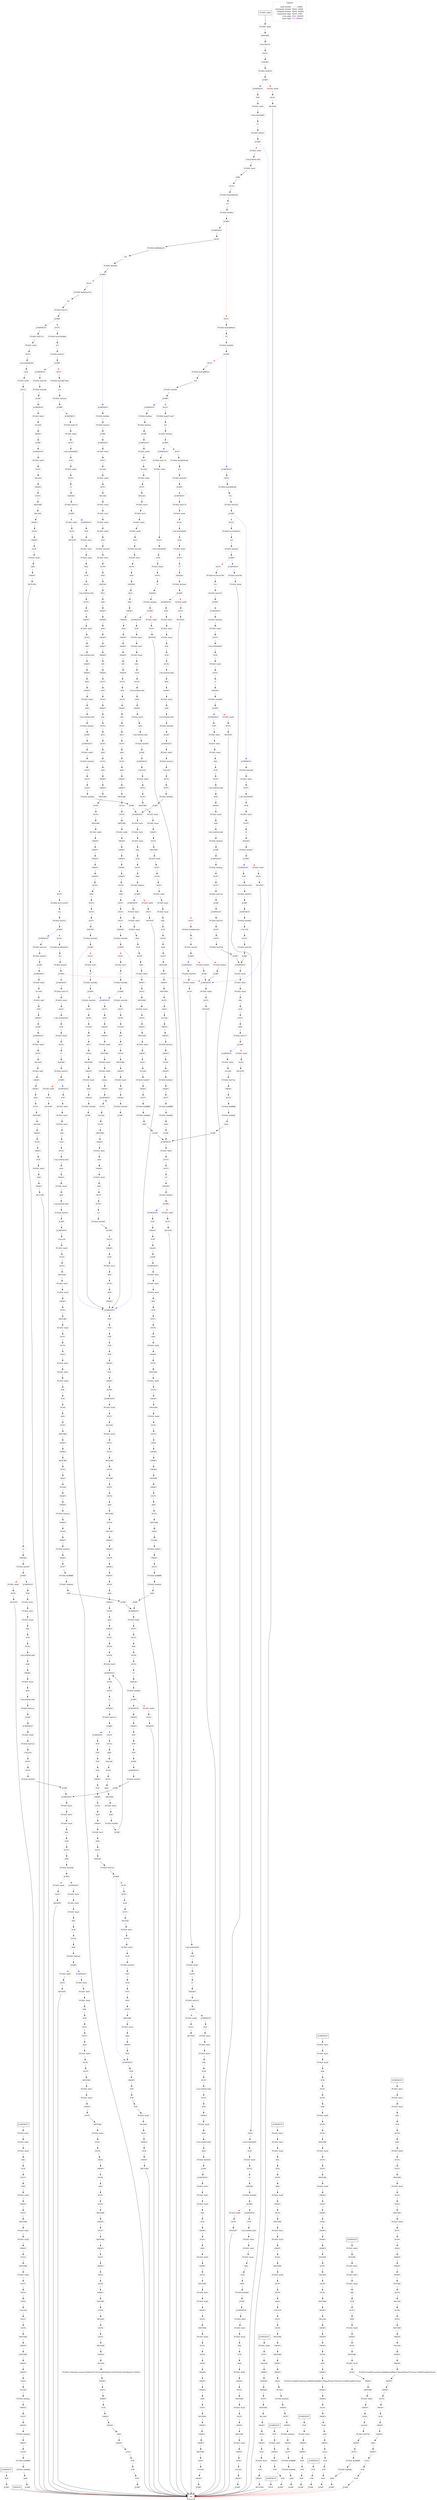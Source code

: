 digraph {
	"node0" [shape="rect",color="black",label=<JUMPDEST>];
	"node1" [shape="rect",color="black",label=<JUMPDEST>];
	"node2" [shape="rect",color="black",label=<JUMPDEST>];
	"node3" [shape="rect",color="black",label=<JUMPDEST>];
	"node4" [shape="rect",color="black",label=<JUMPDEST>];
	"node5" [shape="rect",color="black",label=<JUMPDEST>];
	"node6" [shape="rect",color="black",label=<JUMPDEST>];
	"node7" [shape="rect",color="black",label=<INVALID>];
	"node8" [shape="rect",color="black",label=<PUSH1 0x80>];
	"node9" [shape="rect",color="black",label=<JUMPDEST>];
	"node10" [shape="rect",color="black",label=<JUMPDEST>];
	"node11" [shape="rect",color="black",label=<JUMPDEST>];
	"node12" [shape="rect",color="black",label=<JUMPDEST>];
	"node13" [shape="rect",color="gray",label=<SWAP1>];
	"node14" [shape="rect",color="gray",label=<DUP2>];
	"node15" [shape="rect",color="gray",label=<MSTORE>];
	"node16" [shape="rect",color="gray",label=<SWAP1>];
	"node17" [shape="rect",color="gray",label=<DUP2>];
	"node18" [shape="rect",color="gray",label=<MSTORE>];
	"node19" [shape="rect",color="gray",label=<DUP1>];
	"node20" [shape="rect",color="gray",label=<DUP4>];
	"node21" [shape="rect",color="gray",label=<SHA3>];
	"node22" [shape="rect",color="gray",label=<CALLER>];
	"node23" [shape="rect",color="gray",label=<DUP1>];
	"node24" [shape="rect",color="gray",label=<PUSH4 0xa9059cbb>];
	"node25" [shape="rect",color="gray",label=<DUP6>];
	"node26" [shape="rect",color="gray",label=<MSTORE>];
	"node27" [shape="rect",color="gray",label=<SWAP3>];
	"node28" [shape="rect",color="gray",label=<MSTORE>];
	"node29" [shape="rect",color="gray",label=<SWAP1>];
	"node30" [shape="rect",color="gray",label=<SWAP2>];
	"node31" [shape="rect",color="gray",label=<SHA3>];
	"node32" [shape="rect",color="gray",label=<SLOAD>];
	"node33" [shape="rect",color="gray",label=<SWAP2>];
	"node34" [shape="rect",color="gray",label=<DUP5>];
	"node35" [shape="rect",color="gray",label=<PUSH2 0x00cf>];
	"node36" [shape="rect",color="gray",label=<SWAP2>];
	"node37" [shape="rect",color="gray",label=<PUSH1 0x01>];
	"node38" [shape="rect",color="gray",label=<SWAP1>];
	"node39" [shape="rect",color="gray",label=<PUSH1 0x01>];
	"node40" [shape="rect",color="gray",label=<DUP6>];
	"node41" [shape="rect",color="gray",label=<PUSH1 0x20>];
	"node42" [shape="rect",color="gray",label=<PUSH1 0x20>];
	"node43" [shape="rect",color="gray",label=<PUSH1 0x01>];
	"node44" [shape="rect",color="gray",label=<AND>];
	"node45" [shape="rect",color="gray",label=<JUMP>];
	"node46" [shape="rect",color="gray",label=<PUSH1 0xa0>];
	"node47" [shape="rect",color="gray",label=<PUSH1 0xa0>];
	"node48" [shape="rect",color="gray",label=<PUSH2 0x0424>];
	"node49" [shape="rect",color="gray",label=<PUSH1 0x00>];
	"node50" [shape="rect",color="gray",label=<PUSH2 0x07b5>];
	"node51" [shape="rect",color="gray",label=<MSTORE>];
	"node52" [shape="rect",color="gray",label=<CALLVALUE>];
	"node53" [shape="rect",color="gray",label=<DUP1>];
	"node54" [shape="rect",color="gray",label=<ISZERO>];
	"node55" [shape="rect",color="gray",label=<JUMPI>];
	"node56" [shape="rect",color="gray",label=<DUP1>];
	"node57" [shape="rect",color="gray",label=<REVERT>];
	"node58" [shape="rect",color="gray",label=<JUMPDEST>];
	"node59" [shape="rect",color="gray",label=<PUSH2 0x05a9>];
	"node60" [shape="rect",color="gray",label=<POP>];
	"node61" [shape="rect",color="gray",label=<PUSH1 0x01>];
	"node62" [shape="rect",color="gray",label=<CALLDATASIZE>];
	"node63" [shape="rect",color="gray",label=<LT>];
	"node64" [shape="rect",color="gray",label=<PUSH1 0x20>];
	"node65" [shape="rect",color="gray",label=<JUMPI>];
	"node66" [shape="rect",color="gray",label=<CALLDATALOAD>];
	"node67" [shape="rect",color="gray",label=<SHR>];
	"node68" [shape="rect",color="gray",label=<DUP1>];
	"node69" [shape="rect",color="gray",label=<PUSH1 0x01>];
	"node70" [shape="rect",color="gray",label=<PUSH1 0x01>];
	"node71" [shape="rect",color="gray",label=<PUSH1 0x40>];
	"node72" [shape="rect",color="gray",label=<PUSH4 0x18160ddd>];
	"node73" [shape="rect",color="gray",label=<GT>];
	"node74" [shape="rect",color="gray",label=<JUMPI>];
	"node75" [shape="rect",color="gray",label=<DUP1>];
	"node76" [shape="rect",color="gray",label=<PUSH1 0x01>];
	"node77" [shape="rect",color="gray",label=<GT>];
	"node78" [shape="rect",color="gray",label=<JUMPI>];
	"node79" [shape="rect",color="gray",label=<PUSH4 0xa457c2d7>];
	"node80" [shape="rect",color="gray",label=<DUP1>];
	"node81" [shape="rect",color="gray",label=<EQ>];
	"node82" [shape="rect",color="gray",label=<PUSH1 0xa0>];
	"node83" [shape="rect",color="gray",label=<JUMPI>];
	"node84" [shape="rect",color="gray",label=<DUP1>];
	"node85" [shape="rect",color="gray",label=<EQ>];
	"node86" [shape="rect",color="gray",label=<PUSH1 0x20>];
	"node87" [shape="rect",color="gray",label=<JUMPI>];
	"node88" [shape="rect",color="gray",label=<DUP1>];
	"node89" [shape="rect",color="gray",label=<EQ>];
	"node90" [shape="rect",color="gray",label=<JUMPI>];
	"node91" [shape="rect",color="gray",label=<DUP1>];
	"node92" [shape="rect",color="gray",label=<PUSH1 0x00>];
	"node93" [shape="rect",color="gray",label=<PUSH1 0x1f>];
	"node94" [shape="rect",color="gray",label=<EQ>];
	"node95" [shape="rect",color="gray",label=<JUMPI>];
	"node96" [shape="rect",color="gray",label=<JUMP>];
	"node97" [shape="rect",color="gray",label=<JUMPDEST>];
	"node98" [shape="rect",color="gray",label=<PUSH2 0x01e1>];
	"node99" [shape="rect",color="gray",label=<DUP1>];
	"node100" [shape="rect",color="gray",label=<PUSH2 0x0191>];
	"node101" [shape="rect",color="gray",label=<EQ>];
	"node102" [shape="rect",color="gray",label=<PUSH1 0x00>];
	"node103" [shape="rect",color="gray",label=<JUMPI>];
	"node104" [shape="rect",color="gray",label=<DUP1>];
	"node105" [shape="rect",color="gray",label=<PUSH1 0x01>];
	"node106" [shape="rect",color="gray",label=<PUSH2 0x0199>];
	"node107" [shape="rect",color="gray",label=<EQ>];
	"node108" [shape="rect",color="gray",label=<JUMPI>];
	"node109" [shape="rect",color="gray",label=<DUP1>];
	"node110" [shape="rect",color="gray",label=<PUSH1 0x20>];
	"node111" [shape="rect",color="gray",label=<EQ>];
	"node112" [shape="rect",color="gray",label=<PUSH2 0x067c>];
	"node113" [shape="rect",color="gray",label=<JUMPI>];
	"node114" [shape="rect",color="gray",label=<JUMP>];
	"node115" [shape="rect",color="gray",label=<PUSH1 0x01>];
	"node116" [shape="rect",color="gray",label=<JUMPDEST>];
	"node117" [shape="rect",color="gray",label=<PUSH2 0x06d6>];
	"node118" [shape="rect",color="gray",label=<DUP1>];
	"node119" [shape="rect",color="gray",label=<PUSH2 0x06d6>];
	"node120" [shape="rect",color="gray",label=<PUSH1 0xa0>];
	"node121" [shape="rect",color="gray",label=<EQ>];
	"node122" [shape="rect",color="gray",label=<JUMPI>];
	"node123" [shape="rect",color="gray",label=<DUP1>];
	"node124" [shape="rect",color="gray",label=<PUSH2 0x0312>];
	"node125" [shape="rect",color="gray",label=<EQ>];
	"node126" [shape="rect",color="gray",label=<PUSH2 0x0260>];
	"node127" [shape="rect",color="gray",label=<JUMPI>];
	"node128" [shape="rect",color="gray",label=<DUP1>];
	"node129" [shape="rect",color="gray",label=<PUSH2 0x02fc>];
	"node130" [shape="rect",color="gray",label=<EQ>];
	"node131" [shape="rect",color="gray",label=<PUSH1 0x40>];
	"node132" [shape="rect",color="gray",label=<PUSH2 0x0596>];
	"node133" [shape="rect",color="gray",label=<JUMPI>];
	"node134" [shape="rect",color="gray",label=<PUSH1 0x01>];
	"node135" [shape="rect",color="gray",label=<DUP1>];
	"node136" [shape="rect",color="gray",label=<PUSH1 0x20>];
	"node137" [shape="rect",color="gray",label=<EQ>];
	"node138" [shape="rect",color="gray",label=<PUSH1 0x20>];
	"node139" [shape="rect",color="gray",label=<PUSH1 0x01>];
	"node140" [shape="rect",color="gray",label=<JUMPI>];
	"node141" [shape="rect",color="gray",label=<DUP1>];
	"node142" [shape="rect",color="gray",label=<EQ>];
	"node143" [shape="rect",color="gray",label=<JUMPI>];
	"node144" [shape="rect",color="gray",label=<DUP1>];
	"node145" [shape="rect",color="gray",label=<PUSH1 0x20>];
	"node146" [shape="rect",color="gray",label=<PUSH2 0x043c>];
	"node147" [shape="rect",color="gray",label=<PUSH1 0xa0>];
	"node148" [shape="rect",color="gray",label=<PUSH2 0x06eb>];
	"node149" [shape="rect",color="gray",label=<EQ>];
	"node150" [shape="rect",color="gray",label=<JUMPI>];
	"node151" [shape="rect",color="gray",label=<PUSH1 0xa0>];
	"node152" [shape="rect",color="gray",label=<JUMPDEST>];
	"node153" [shape="rect",color="gray",label=<DUP1>];
	"node154" [shape="rect",color="gray",label=<REVERT>];
	"node155" [shape="rect",color="gray",label=<PUSH1 0x04>];
	"node156" [shape="rect",color="gray",label=<JUMPDEST>];
	"node157" [shape="rect",color="gray",label=<PUSH1 0x00>];
	"node158" [shape="rect",color="gray",label=<JUMP>];
	"node159" [shape="rect",color="gray",label=<JUMPDEST>];
	"node160" [shape="rect",color="gray",label=<DUP1>];
	"node161" [shape="rect",color="gray",label=<PUSH1 0x00>];
	"node162" [shape="rect",color="gray",label=<MLOAD>];
	"node163" [shape="rect",color="gray",label=<PUSH2 0x038b>];
	"node164" [shape="rect",color="gray",label=<DUP1>];
	"node165" [shape="rect",color="gray",label=<PUSH1 0x02>];
	"node166" [shape="rect",color="gray",label=<DUP3>];
	"node167" [shape="rect",color="gray",label=<MSTORE>];
	"node168" [shape="rect",color="gray",label=<DUP4>];
	"node169" [shape="rect",color="gray",label=<MLOAD>];
	"node170" [shape="rect",color="gray",label=<DUP2>];
	"node171" [shape="rect",color="gray",label=<DUP4>];
	"node172" [shape="rect",color="gray",label=<ADD>];
	"node173" [shape="rect",color="gray",label=<PUSH2 0x0100>];
	"node174" [shape="rect",color="gray",label=<MSTORE>];
	"node175" [shape="rect",color="gray",label=<DUP4>];
	"node176" [shape="rect",color="gray",label=<MLOAD>];
	"node177" [shape="rect",color="gray",label=<SWAP2>];
	"node178" [shape="rect",color="gray",label=<SWAP3>];
	"node179" [shape="rect",color="gray",label=<DUP4>];
	"node180" [shape="rect",color="gray",label=<SWAP3>];
	"node181" [shape="rect",color="gray",label=<SWAP1>];
	"node182" [shape="rect",color="gray",label=<DUP4>];
	"node183" [shape="rect",color="gray",label=<ADD>];
	"node184" [shape="rect",color="gray",label=<SWAP2>];
	"node185" [shape="rect",color="gray",label=<DUP6>];
	"node186" [shape="rect",color="gray",label=<ADD>];
	"node187" [shape="rect",color="gray",label=<SWAP1>];
	"node188" [shape="rect",color="gray",label=<DUP1>];
	"node189" [shape="rect",color="gray",label=<DUP4>];
	"node190" [shape="rect",color="gray",label=<PUSH2 0x03d6>];
	"node191" [shape="rect",color="gray",label=<DUP4>];
	"node192" [shape="rect",color="gray",label=<JUMPDEST>];
	"node193" [shape="rect",color="gray",label=<DUP4>];
	"node194" [shape="rect",color="gray",label=<DUP2>];
	"node195" [shape="rect",color="gray",label=<LT>];
	"node196" [shape="rect",color="gray",label=<ISZERO>];
	"node197" [shape="rect",color="gray",label=<JUMPI>];
	"node198" [shape="rect",color="gray",label=<PUSH2 0x050f>];
	"node199" [shape="rect",color="gray",label=<DUP2>];
	"node200" [shape="rect",color="gray",label=<DUP2>];
	"node201" [shape="rect",color="gray",label=<ADD>];
	"node202" [shape="rect",color="gray",label=<MLOAD>];
	"node203" [shape="rect",color="gray",label=<DUP4>];
	"node204" [shape="rect",color="gray",label=<DUP3>];
	"node205" [shape="rect",color="gray",label=<ADD>];
	"node206" [shape="rect",color="gray",label=<MSTORE>];
	"node207" [shape="rect",color="gray",label=<ADD>];
	"node208" [shape="rect",color="gray",label=<PUSH2 0x0100>];
	"node209" [shape="rect",color="gray",label=<JUMP>];
	"node210" [shape="rect",color="gray",label=<JUMPDEST>];
	"node211" [shape="rect",color="gray",label=<POP>];
	"node212" [shape="rect",color="gray",label=<POP>];
	"node213" [shape="rect",color="gray",label=<POP>];
	"node214" [shape="rect",color="gray",label=<POP>];
	"node215" [shape="rect",color="gray",label=<PUSH1 0x01>];
	"node216" [shape="rect",color="gray",label=<SWAP1>];
	"node217" [shape="rect",color="gray",label=<POP>];
	"node218" [shape="rect",color="gray",label=<SWAP1>];
	"node219" [shape="rect",color="gray",label=<DUP2>];
	"node220" [shape="rect",color="gray",label=<ADD>];
	"node221" [shape="rect",color="gray",label=<SWAP1>];
	"node222" [shape="rect",color="gray",label=<AND>];
	"node223" [shape="rect",color="gray",label=<PUSH2 0x0116>];
	"node224" [shape="rect",color="gray",label=<DUP1>];
	"node225" [shape="rect",color="gray",label=<ISZERO>];
	"node226" [shape="rect",color="gray",label=<PUSH1 0x00>];
	"node227" [shape="rect",color="gray",label=<JUMPI>];
	"node228" [shape="rect",color="gray",label=<DUP1>];
	"node229" [shape="rect",color="gray",label=<DUP3>];
	"node230" [shape="rect",color="gray",label=<SUB>];
	"node231" [shape="rect",color="gray",label=<PUSH1 0x1f>];
	"node232" [shape="rect",color="gray",label=<DUP1>];
	"node233" [shape="rect",color="gray",label=<MLOAD>];
	"node234" [shape="rect",color="gray",label=<PUSH4 0x42966c68>];
	"node235" [shape="rect",color="gray",label=<DUP4>];
	"node236" [shape="rect",color="gray",label=<PUSH1 0x20>];
	"node237" [shape="rect",color="gray",label=<PUSH2 0x038b>];
	"node238" [shape="rect",color="gray",label=<PUSH1 0xa0>];
	"node239" [shape="rect",color="gray",label=<PUSH1 0x40>];
	"node240" [shape="rect",color="gray",label=<SUB>];
	"node241" [shape="rect",color="gray",label=<PUSH2 0x017d>];
	"node242" [shape="rect",color="gray",label=<EXP>];
	"node243" [shape="rect",color="gray",label=<PUSH4 0x95d89b41>];
	"node244" [shape="rect",color="gray",label=<SUB>];
	"node245" [shape="rect",color="gray",label=<NOT>];
	"node246" [shape="rect",color="gray",label=<AND>];
	"node247" [shape="rect",color="gray",label=<PUSH1 0x04>];
	"node248" [shape="rect",color="gray",label=<DUP2>];
	"node249" [shape="rect",color="gray",label=<MSTORE>];
	"node250" [shape="rect",color="gray",label=<PUSH1 0x01>];
	"node251" [shape="rect",color="gray",label=<ADD>];
	"node252" [shape="rect",color="gray",label=<SWAP2>];
	"node253" [shape="rect",color="gray",label=<PUSH1 0x20>];
	"node254" [shape="rect",color="gray",label=<POP>];
	"node255" [shape="rect",color="gray",label=<JUMPDEST>];
	"node256" [shape="rect",color="gray",label=<POP>];
	"node257" [shape="rect",color="gray",label=<SWAP3>];
	"node258" [shape="rect",color="gray",label=<POP>];
	"node259" [shape="rect",color="gray",label=<PUSH2 0x0100>];
	"node260" [shape="rect",color="gray",label=<POP>];
	"node261" [shape="rect",color="gray",label=<PUSH4 0x313ce567>];
	"node262" [shape="rect",color="gray",label=<POP>];
	"node263" [shape="rect",color="gray",label=<MLOAD>];
	"node264" [shape="rect",color="gray",label=<DUP1>];
	"node265" [shape="rect",color="gray",label=<SWAP2>];
	"node266" [shape="rect",color="gray",label=<SUB>];
	"node267" [shape="rect",color="gray",label=<SWAP1>];
	"node268" [shape="rect",color="gray",label=<RETURN>];
	"node269" [shape="rect",color="gray",label=<JUMPDEST>];
	"node270" [shape="rect",color="gray",label=<DUP1>];
	"node271" [shape="rect",color="gray",label=<CALLDATASIZE>];
	"node272" [shape="rect",color="gray",label=<SUB>];
	"node273" [shape="rect",color="gray",label=<PUSH1 0x04>];
	"node274" [shape="rect",color="gray",label=<DUP2>];
	"node275" [shape="rect",color="gray",label=<PUSH1 0x01>];
	"node276" [shape="rect",color="gray",label=<LT>];
	"node277" [shape="rect",color="gray",label=<ISZERO>];
	"node278" [shape="rect",color="gray",label=<JUMPI>];
	"node279" [shape="rect",color="gray",label=<PUSH1 0x00>];
	"node280" [shape="rect",color="gray",label=<DUP1>];
	"node281" [shape="rect",color="gray",label=<REVERT>];
	"node282" [shape="rect",color="gray",label=<JUMPDEST>];
	"node283" [shape="rect",color="gray",label=<POP>];
	"node284" [shape="rect",color="gray",label=<SHL>];
	"node285" [shape="rect",color="gray",label=<SUB>];
	"node286" [shape="rect",color="gray",label=<DUP2>];
	"node287" [shape="rect",color="gray",label=<CALLDATALOAD>];
	"node288" [shape="rect",color="gray",label=<AND>];
	"node289" [shape="rect",color="gray",label=<PUSH2 0x0647>];
	"node290" [shape="rect",color="gray",label=<PUSH2 0x0433>];
	"node291" [shape="rect",color="gray",label=<SWAP1>];
	"node292" [shape="rect",color="gray",label=<PUSH1 0x01>];
	"node293" [shape="rect",color="gray",label=<ADD>];
	"node294" [shape="rect",color="gray",label=<PUSH4 0xffffffff>];
	"node295" [shape="rect",color="gray",label=<CALLDATALOAD>];
	"node296" [shape="rect",color="gray",label=<PUSH2 0x072a>];
	"node297" [shape="rect",color="gray",label=<JUMP>];
	"node298" [shape="rect",color="gray",label=<DUP1>];
	"node299" [shape="rect",color="gray",label=<MLOAD>];
	"node300" [shape="rect",color="gray",label=<SWAP2>];
	"node301" [shape="rect",color="gray",label=<ISZERO>];
	"node302" [shape="rect",color="gray",label=<ISZERO>];
	"node303" [shape="rect",color="gray",label=<DUP3>];
	"node304" [shape="rect",color="gray",label=<MSTORE>];
	"node305" [shape="rect",color="gray",label=<MLOAD>];
	"node306" [shape="rect",color="gray",label=<SWAP1>];
	"node307" [shape="rect",color="gray",label=<DUP2>];
	"node308" [shape="rect",color="gray",label=<SWAP1>];
	"node309" [shape="rect",color="gray",label=<PUSH1 0x40>];
	"node310" [shape="rect",color="gray",label=<SUB>];
	"node311" [shape="rect",color="gray",label=<PUSH1 0x00>];
	"node312" [shape="rect",color="gray",label=<ADD>];
	"node313" [shape="rect",color="gray",label=<SWAP1>];
	"node314" [shape="rect",color="gray",label=<RETURN>];
	"node315" [shape="rect",color="gray",label=<JUMPDEST>];
	"node316" [shape="rect",color="gray",label=<PUSH2 0x02ba>];
	"node317" [shape="rect",color="gray",label=<PUSH2 0x0270>];
	"node318" [shape="rect",color="gray",label=<JUMP>];
	"node319" [shape="rect",color="gray",label=<JUMPDEST>];
	"node320" [shape="rect",color="gray",label=<PUSH1 0x1f>];
	"node321" [shape="rect",color="gray",label=<DUP1>];
	"node322" [shape="rect",color="gray",label=<MLOAD>];
	"node323" [shape="rect",color="gray",label=<SWAP2>];
	"node324" [shape="rect",color="gray",label=<DUP3>];
	"node325" [shape="rect",color="gray",label=<MSTORE>];
	"node326" [shape="rect",color="gray",label=<MLOAD>];
	"node327" [shape="rect",color="gray",label=<SWAP1>];
	"node328" [shape="rect",color="gray",label=<DUP2>];
	"node329" [shape="rect",color="gray",label=<SWAP1>];
	"node330" [shape="rect",color="gray",label=<SUB>];
	"node331" [shape="rect",color="gray",label=<PUSH32 0x8c5be1e5ebec7d5bd14f71427d1e84f3dd0314c0f7b2291e5b200ac8c7c3b925>];
	"node332" [shape="rect",color="gray",label=<PUSH1 0x00>];
	"node333" [shape="rect",color="gray",label=<ADD>];
	"node334" [shape="rect",color="gray",label=<SWAP1>];
	"node335" [shape="rect",color="gray",label=<PUSH2 0x0424>];
	"node336" [shape="rect",color="gray",label=<RETURN>];
	"node337" [shape="rect",color="gray",label=<JUMPDEST>];
	"node338" [shape="rect",color="gray",label=<PUSH1 0x00>];
	"node339" [shape="rect",color="gray",label=<PUSH2 0x0010>];
	"node340" [shape="rect",color="gray",label=<PUSH1 0x20>];
	"node341" [shape="rect",color="gray",label=<DUP1>];
	"node342" [shape="rect",color="gray",label=<CALLDATASIZE>];
	"node343" [shape="rect",color="gray",label=<SUB>];
	"node344" [shape="rect",color="gray",label=<DUP2>];
	"node345" [shape="rect",color="gray",label=<PUSH1 0x01>];
	"node346" [shape="rect",color="gray",label=<LT>];
	"node347" [shape="rect",color="gray",label=<PUSH2 0x060b>];
	"node348" [shape="rect",color="gray",label=<ISZERO>];
	"node349" [shape="rect",color="gray",label=<PUSH2 0x00cf>];
	"node350" [shape="rect",color="gray",label=<JUMPI>];
	"node351" [shape="rect",color="gray",label=<PUSH1 0x40>];
	"node352" [shape="rect",color="gray",label=<DUP1>];
	"node353" [shape="rect",color="gray",label=<REVERT>];
	"node354" [shape="rect",color="gray",label=<JUMPDEST>];
	"node355" [shape="rect",color="gray",label=<POP>];
	"node356" [shape="rect",color="gray",label=<SHL>];
	"node357" [shape="rect",color="gray",label=<SUB>];
	"node358" [shape="rect",color="gray",label=<DUP2>];
	"node359" [shape="rect",color="gray",label=<CALLDATALOAD>];
	"node360" [shape="rect",color="gray",label=<DUP2>];
	"node361" [shape="rect",color="gray",label=<AND>];
	"node362" [shape="rect",color="gray",label=<SWAP2>];
	"node363" [shape="rect",color="gray",label=<DUP2>];
	"node364" [shape="rect",color="gray",label=<ADD>];
	"node365" [shape="rect",color="gray",label=<CALLDATALOAD>];
	"node366" [shape="rect",color="gray",label=<SWAP1>];
	"node367" [shape="rect",color="gray",label=<PUSH1 0x01>];
	"node368" [shape="rect",color="gray",label=<SWAP2>];
	"node369" [shape="rect",color="gray",label=<PUSH1 0x01>];
	"node370" [shape="rect",color="gray",label=<AND>];
	"node371" [shape="rect",color="gray",label=<SWAP1>];
	"node372" [shape="rect",color="gray",label=<PUSH2 0x0248>];
	"node373" [shape="rect",color="gray",label=<ADD>];
	"node374" [shape="rect",color="gray",label=<CALLDATALOAD>];
	"node375" [shape="rect",color="gray",label=<PUSH2 0x00d4>];
	"node376" [shape="rect",color="gray",label=<PUSH1 0x01>];
	"node377" [shape="rect",color="gray",label=<JUMP>];
	"node378" [shape="rect",color="gray",label=<JUMPDEST>];
	"node379" [shape="rect",color="gray",label=<PUSH2 0x029c>];
	"node380" [shape="rect",color="gray",label=<JUMP>];
	"node381" [shape="rect",color="gray",label=<PUSH1 0x1f>];
	"node382" [shape="rect",color="gray",label=<JUMPDEST>];
	"node383" [shape="rect",color="gray",label=<PUSH1 0x20>];
	"node384" [shape="rect",color="gray",label=<DUP1>];
	"node385" [shape="rect",color="gray",label=<MLOAD>];
	"node386" [shape="rect",color="gray",label=<SWAP1>];
	"node387" [shape="rect",color="gray",label=<PUSH4 0xffffffff>];
	"node388" [shape="rect",color="gray",label=<SWAP3>];
	"node389" [shape="rect",color="gray",label=<AND>];
	"node390" [shape="rect",color="gray",label=<DUP3>];
	"node391" [shape="rect",color="gray",label=<MSTORE>];
	"node392" [shape="rect",color="gray",label=<MLOAD>];
	"node393" [shape="rect",color="gray",label=<SWAP1>];
	"node394" [shape="rect",color="gray",label=<DUP2>];
	"node395" [shape="rect",color="gray",label=<SWAP1>];
	"node396" [shape="rect",color="gray",label=<SUB>];
	"node397" [shape="rect",color="gray",label=<PUSH1 0xa0>];
	"node398" [shape="rect",color="gray",label=<ADD>];
	"node399" [shape="rect",color="gray",label=<SWAP1>];
	"node400" [shape="rect",color="gray",label=<RETURN>];
	"node401" [shape="rect",color="gray",label=<JUMPDEST>];
	"node402" [shape="rect",color="gray",label=<PUSH2 0x01ab>];
	"node403" [shape="rect",color="gray",label=<DUP1>];
	"node404" [shape="rect",color="gray",label=<CALLDATASIZE>];
	"node405" [shape="rect",color="gray",label=<SUB>];
	"node406" [shape="rect",color="gray",label=<PUSH1 0xa0>];
	"node407" [shape="rect",color="gray",label=<DUP2>];
	"node408" [shape="rect",color="gray",label=<LT>];
	"node409" [shape="rect",color="gray",label=<ISZERO>];
	"node410" [shape="rect",color="gray",label=<PUSH1 0x01>];
	"node411" [shape="rect",color="gray",label=<PUSH1 0x00>];
	"node412" [shape="rect",color="gray",label=<JUMPI>];
	"node413" [shape="rect",color="gray",label=<DUP1>];
	"node414" [shape="rect",color="gray",label=<PUSH1 0x00>];
	"node415" [shape="rect",color="gray",label=<REVERT>];
	"node416" [shape="rect",color="gray",label=<JUMPDEST>];
	"node417" [shape="rect",color="gray",label=<POP>];
	"node418" [shape="rect",color="gray",label=<PUSH1 0x01>];
	"node419" [shape="rect",color="gray",label=<PUSH1 0x00>];
	"node420" [shape="rect",color="gray",label=<SHL>];
	"node421" [shape="rect",color="gray",label=<SUB>];
	"node422" [shape="rect",color="gray",label=<DUP2>];
	"node423" [shape="rect",color="gray",label=<CALLDATALOAD>];
	"node424" [shape="rect",color="gray",label=<AND>];
	"node425" [shape="rect",color="gray",label=<SWAP1>];
	"node426" [shape="rect",color="gray",label=<ADD>];
	"node427" [shape="rect",color="gray",label=<CALLDATALOAD>];
	"node428" [shape="rect",color="gray",label=<JUMP>];
	"node429" [shape="rect",color="gray",label=<JUMPDEST>];
	"node430" [shape="rect",color="gray",label=<PUSH1 0x00>];
	"node431" [shape="rect",color="gray",label=<DUP1>];
	"node432" [shape="rect",color="gray",label=<PUSH1 0x20>];
	"node433" [shape="rect",color="gray",label=<CALLDATASIZE>];
	"node434" [shape="rect",color="gray",label=<PUSH1 0xa0>];
	"node435" [shape="rect",color="gray",label=<SUB>];
	"node436" [shape="rect",color="gray",label=<PUSH2 0x0485>];
	"node437" [shape="rect",color="gray",label=<DUP2>];
	"node438" [shape="rect",color="gray",label=<LT>];
	"node439" [shape="rect",color="gray",label=<PUSH4 0xffffffff>];
	"node440" [shape="rect",color="gray",label=<ISZERO>];
	"node441" [shape="rect",color="gray",label=<PUSH1 0xa0>];
	"node442" [shape="rect",color="gray",label=<JUMPI>];
	"node443" [shape="rect",color="gray",label=<DUP1>];
	"node444" [shape="rect",color="gray",label=<REVERT>];
	"node445" [shape="rect",color="gray",label=<JUMPDEST>];
	"node446" [shape="rect",color="gray",label=<POP>];
	"node447" [shape="rect",color="gray",label=<CALLDATALOAD>];
	"node448" [shape="rect",color="gray",label=<PUSH1 0x40>];
	"node449" [shape="rect",color="gray",label=<PUSH2 0x0151>];
	"node450" [shape="rect",color="gray",label=<JUMP>];
	"node451" [shape="rect",color="gray",label=<STOP>];
	"node452" [shape="rect",color="gray",label=<JUMPDEST>];
	"node453" [shape="rect",color="gray",label=<PUSH2 0x03cd>];
	"node454" [shape="rect",color="gray",label=<DUP1>];
	"node455" [shape="rect",color="gray",label=<CALLDATASIZE>];
	"node456" [shape="rect",color="gray",label=<PUSH1 0x20>];
	"node457" [shape="rect",color="gray",label=<SUB>];
	"node458" [shape="rect",color="gray",label=<DUP2>];
	"node459" [shape="rect",color="gray",label=<LT>];
	"node460" [shape="rect",color="gray",label=<ISZERO>];
	"node461" [shape="rect",color="gray",label=<PUSH1 0x01>];
	"node462" [shape="rect",color="gray",label=<PUSH2 0x02d0>];
	"node463" [shape="rect",color="gray",label=<JUMPI>];
	"node464" [shape="rect",color="gray",label=<DUP1>];
	"node465" [shape="rect",color="gray",label=<REVERT>];
	"node466" [shape="rect",color="gray",label=<JUMPDEST>];
	"node467" [shape="rect",color="gray",label=<PUSH2 0x03cd>];
	"node468" [shape="rect",color="gray",label=<POP>];
	"node469" [shape="rect",color="gray",label=<CALLDATALOAD>];
	"node470" [shape="rect",color="gray",label=<PUSH1 0xa0>];
	"node471" [shape="rect",color="gray",label=<SHL>];
	"node472" [shape="rect",color="gray",label=<SUB>];
	"node473" [shape="rect",color="gray",label=<AND>];
	"node474" [shape="rect",color="gray",label=<PUSH1 0x40>];
	"node475" [shape="rect",color="gray",label=<PUSH1 0x01>];
	"node476" [shape="rect",color="gray",label=<JUMP>];
	"node477" [shape="rect",color="gray",label=<JUMPDEST>];
	"node478" [shape="rect",color="gray",label=<PUSH1 0x40>];
	"node479" [shape="rect",color="gray",label=<PUSH1 0x01>];
	"node480" [shape="rect",color="gray",label=<PUSH1 0x00>];
	"node481" [shape="rect",color="gray",label=<DUP1>];
	"node482" [shape="rect",color="gray",label=<CALLDATASIZE>];
	"node483" [shape="rect",color="gray",label=<SUB>];
	"node484" [shape="rect",color="gray",label=<DUP2>];
	"node485" [shape="rect",color="gray",label=<LT>];
	"node486" [shape="rect",color="gray",label=<ISZERO>];
	"node487" [shape="rect",color="gray",label=<JUMPI>];
	"node488" [shape="rect",color="gray",label=<DUP1>];
	"node489" [shape="rect",color="gray",label=<REVERT>];
	"node490" [shape="rect",color="gray",label=<JUMPDEST>];
	"node491" [shape="rect",color="gray",label=<POP>];
	"node492" [shape="rect",color="gray",label=<SHL>];
	"node493" [shape="rect",color="gray",label=<SUB>];
	"node494" [shape="rect",color="gray",label=<DUP2>];
	"node495" [shape="rect",color="gray",label=<CALLDATALOAD>];
	"node496" [shape="rect",color="gray",label=<AND>];
	"node497" [shape="rect",color="gray",label=<SWAP1>];
	"node498" [shape="rect",color="gray",label=<ADD>];
	"node499" [shape="rect",color="gray",label=<CALLDATALOAD>];
	"node500" [shape="rect",color="gray",label=<PUSH1 0x01>];
	"node501" [shape="rect",color="gray",label=<JUMP>];
	"node502" [shape="rect",color="gray",label=<JUMPDEST>];
	"node503" [shape="rect",color="gray",label=<JUMP>];
	"node504" [shape="rect",color="gray",label=<JUMPDEST>];
	"node505" [shape="rect",color="gray",label=<PUSH1 0x04>];
	"node506" [shape="rect",color="gray",label=<DUP1>];
	"node507" [shape="rect",color="gray",label=<PUSH1 0x00>];
	"node508" [shape="rect",color="gray",label=<CALLDATASIZE>];
	"node509" [shape="rect",color="gray",label=<SUB>];
	"node510" [shape="rect",color="gray",label=<PUSH32 0xddf252ad1be2c89b69c2b068fc378daa952ba7f163c4a11628f55a4df523b3ef>];
	"node511" [shape="rect",color="gray",label=<PUSH1 0x20>];
	"node512" [shape="rect",color="gray",label=<DUP2>];
	"node513" [shape="rect",color="gray",label=<LT>];
	"node514" [shape="rect",color="gray",label=<PUSH2 0x03dc>];
	"node515" [shape="rect",color="gray",label=<ISZERO>];
	"node516" [shape="rect",color="gray",label=<JUMPI>];
	"node517" [shape="rect",color="gray",label=<DUP1>];
	"node518" [shape="rect",color="gray",label=<REVERT>];
	"node519" [shape="rect",color="gray",label=<JUMPDEST>];
	"node520" [shape="rect",color="gray",label=<POP>];
	"node521" [shape="rect",color="gray",label=<SHL>];
	"node522" [shape="rect",color="gray",label=<PUSH1 0xa0>];
	"node523" [shape="rect",color="gray",label=<SUB>];
	"node524" [shape="rect",color="gray",label=<DUP2>];
	"node525" [shape="rect",color="gray",label=<CALLDATALOAD>];
	"node526" [shape="rect",color="gray",label=<AND>];
	"node527" [shape="rect",color="gray",label=<SWAP1>];
	"node528" [shape="rect",color="gray",label=<PUSH1 0x00>];
	"node529" [shape="rect",color="gray",label=<ADD>];
	"node530" [shape="rect",color="gray",label=<CALLDATALOAD>];
	"node531" [shape="rect",color="gray",label=<JUMP>];
	"node532" [shape="rect",color="gray",label=<JUMPDEST>];
	"node533" [shape="rect",color="gray",label=<DUP1>];
	"node534" [shape="rect",color="gray",label=<PUSH4 0xffffffff>];
	"node535" [shape="rect",color="gray",label=<CALLDATASIZE>];
	"node536" [shape="rect",color="gray",label=<SUB>];
	"node537" [shape="rect",color="gray",label=<PUSH1 0x40>];
	"node538" [shape="rect",color="gray",label=<DUP2>];
	"node539" [shape="rect",color="gray",label=<LT>];
	"node540" [shape="rect",color="gray",label=<PUSH1 0x02>];
	"node541" [shape="rect",color="gray",label=<ISZERO>];
	"node542" [shape="rect",color="gray",label=<PUSH1 0x01>];
	"node543" [shape="rect",color="gray",label=<JUMPI>];
	"node544" [shape="rect",color="gray",label=<DUP1>];
	"node545" [shape="rect",color="gray",label=<PUSH1 0x00>];
	"node546" [shape="rect",color="gray",label=<REVERT>];
	"node547" [shape="rect",color="gray",label=<PUSH1 0x01>];
	"node548" [shape="rect",color="gray",label=<PUSH2 0x01e9>];
	"node549" [shape="rect",color="gray",label=<JUMPDEST>];
	"node550" [shape="rect",color="gray",label=<POP>];
	"node551" [shape="rect",color="gray",label=<PUSH1 0x01>];
	"node552" [shape="rect",color="gray",label=<SHL>];
	"node553" [shape="rect",color="gray",label=<SUB>];
	"node554" [shape="rect",color="gray",label=<DUP2>];
	"node555" [shape="rect",color="gray",label=<CALLDATALOAD>];
	"node556" [shape="rect",color="gray",label=<AND>];
	"node557" [shape="rect",color="gray",label=<SWAP1>];
	"node558" [shape="rect",color="gray",label=<ADD>];
	"node559" [shape="rect",color="gray",label=<CALLDATALOAD>];
	"node560" [shape="rect",color="gray",label=<JUMP>];
	"node561" [shape="rect",color="gray",label=<JUMPDEST>];
	"node562" [shape="rect",color="gray",label=<DUP1>];
	"node563" [shape="rect",color="gray",label=<CALLDATASIZE>];
	"node564" [shape="rect",color="gray",label=<SUB>];
	"node565" [shape="rect",color="gray",label=<DUP2>];
	"node566" [shape="rect",color="gray",label=<LT>];
	"node567" [shape="rect",color="gray",label=<ISZERO>];
	"node568" [shape="rect",color="gray",label=<JUMPI>];
	"node569" [shape="rect",color="gray",label=<DUP1>];
	"node570" [shape="rect",color="gray",label=<PUSH2 0x00cf>];
	"node571" [shape="rect",color="gray",label=<REVERT>];
	"node572" [shape="rect",color="gray",label=<PUSH1 0x40>];
	"node573" [shape="rect",color="gray",label=<JUMPDEST>];
	"node574" [shape="rect",color="gray",label=<POP>];
	"node575" [shape="rect",color="gray",label=<PUSH1 0x40>];
	"node576" [shape="rect",color="gray",label=<SHL>];
	"node577" [shape="rect",color="gray",label=<PUSH1 0xa0>];
	"node578" [shape="rect",color="gray",label=<SUB>];
	"node579" [shape="rect",color="gray",label=<PUSH1 0x20>];
	"node580" [shape="rect",color="gray",label=<DUP2>];
	"node581" [shape="rect",color="gray",label=<CALLDATALOAD>];
	"node582" [shape="rect",color="gray",label=<DUP2>];
	"node583" [shape="rect",color="gray",label=<AND>];
	"node584" [shape="rect",color="gray",label=<SWAP2>];
	"node585" [shape="rect",color="gray",label=<PUSH1 0x01>];
	"node586" [shape="rect",color="gray",label=<PUSH1 0x01>];
	"node587" [shape="rect",color="gray",label=<ADD>];
	"node588" [shape="rect",color="gray",label=<CALLDATALOAD>];
	"node589" [shape="rect",color="gray",label=<AND>];
	"node590" [shape="rect",color="gray",label=<PUSH1 0x20>];
	"node591" [shape="rect",color="gray",label=<JUMP>];
	"node592" [shape="rect",color="gray",label=<JUMPDEST>];
	"node593" [shape="rect",color="gray",label=<DUP1>];
	"node594" [shape="rect",color="gray",label=<PUSH2 0x0583>];
	"node595" [shape="rect",color="gray",label=<SLOAD>];
	"node596" [shape="rect",color="gray",label=<DUP1>];
	"node597" [shape="rect",color="gray",label=<MLOAD>];
	"node598" [shape="rect",color="gray",label=<PUSH1 0x40>];
	"node599" [shape="rect",color="gray",label=<PUSH1 0x01>];
	"node600" [shape="rect",color="gray",label=<PUSH1 0x00>];
	"node601" [shape="rect",color="gray",label=<NOT>];
	"node602" [shape="rect",color="gray",label=<PUSH1 0x00>];
	"node603" [shape="rect",color="gray",label=<DUP9>];
	"node604" [shape="rect",color="gray",label=<AND>];
	"node605" [shape="rect",color="gray",label=<ISZERO>];
	"node606" [shape="rect",color="gray",label=<MUL>];
	"node607" [shape="rect",color="gray",label=<ADD>];
	"node608" [shape="rect",color="gray",label=<SWAP1>];
	"node609" [shape="rect",color="gray",label=<SWAP6>];
	"node610" [shape="rect",color="gray",label=<AND>];
	"node611" [shape="rect",color="gray",label=<SWAP5>];
	"node612" [shape="rect",color="gray",label=<SWAP1>];
	"node613" [shape="rect",color="gray",label=<SWAP5>];
	"node614" [shape="rect",color="gray",label=<DIV>];
	"node615" [shape="rect",color="gray",label=<SWAP4>];
	"node616" [shape="rect",color="gray",label=<DUP5>];
	"node617" [shape="rect",color="gray",label=<ADD>];
	"node618" [shape="rect",color="gray",label=<DUP2>];
	"node619" [shape="rect",color="gray",label=<SWAP1>];
	"node620" [shape="rect",color="gray",label=<DIV>];
	"node621" [shape="rect",color="gray",label=<DUP2>];
	"node622" [shape="rect",color="gray",label=<MUL>];
	"node623" [shape="rect",color="gray",label=<PUSH2 0x0717>];
	"node624" [shape="rect",color="gray",label=<DUP3>];
	"node625" [shape="rect",color="gray",label=<ADD>];
	"node626" [shape="rect",color="gray",label=<PUSH2 0x06eb>];
	"node627" [shape="rect",color="gray",label=<DUP2>];
	"node628" [shape="rect",color="gray",label=<PUSH2 0x0248>];
	"node629" [shape="rect",color="gray",label=<ADD>];
	"node630" [shape="rect",color="gray",label=<PUSH1 0x01>];
	"node631" [shape="rect",color="gray",label=<SWAP1>];
	"node632" [shape="rect",color="gray",label=<SWAP3>];
	"node633" [shape="rect",color="gray",label=<MSTORE>];
	"node634" [shape="rect",color="gray",label=<PUSH2 0x0066>];
	"node635" [shape="rect",color="gray",label=<DUP3>];
	"node636" [shape="rect",color="gray",label=<DUP2>];
	"node637" [shape="rect",color="gray",label=<PUSH2 0x07ab>];
	"node638" [shape="rect",color="gray",label=<PUSH1 0x20>];
	"node639" [shape="rect",color="gray",label=<MSTORE>];
	"node640" [shape="rect",color="gray",label=<PUSH1 0x20>];
	"node641" [shape="rect",color="gray",label=<SWAP4>];
	"node642" [shape="rect",color="gray",label=<SWAP1>];
	"node643" [shape="rect",color="gray",label=<SWAP3>];
	"node644" [shape="rect",color="gray",label=<SWAP1>];
	"node645" [shape="rect",color="gray",label=<SWAP2>];
	"node646" [shape="rect",color="gray",label=<DUP4>];
	"node647" [shape="rect",color="gray",label=<ADD>];
	"node648" [shape="rect",color="gray",label=<DUP3>];
	"node649" [shape="rect",color="gray",label=<DUP3>];
	"node650" [shape="rect",color="gray",label=<PUSH2 0x024a>];
	"node651" [shape="rect",color="gray",label=<DUP1>];
	"node652" [shape="rect",color="gray",label=<ISZERO>];
	"node653" [shape="rect",color="gray",label=<PUSH2 0x03e9>];
	"node654" [shape="rect",color="gray",label=<JUMPI>];
	"node655" [shape="rect",color="gray",label=<DUP1>];
	"node656" [shape="rect",color="gray",label=<PUSH1 0x00>];
	"node657" [shape="rect",color="gray",label=<LT>];
	"node658" [shape="rect",color="gray",label=<JUMPI>];
	"node659" [shape="rect",color="gray",label=<DUP1>];
	"node660" [shape="rect",color="gray",label=<DUP4>];
	"node661" [shape="rect",color="gray",label=<SLOAD>];
	"node662" [shape="rect",color="gray",label=<DIV>];
	"node663" [shape="rect",color="gray",label=<MUL>];
	"node664" [shape="rect",color="gray",label=<DUP4>];
	"node665" [shape="rect",color="gray",label=<MSTORE>];
	"node666" [shape="rect",color="gray",label=<SWAP2>];
	"node667" [shape="rect",color="gray",label=<PUSH2 0x0199>];
	"node668" [shape="rect",color="gray",label=<ADD>];
	"node669" [shape="rect",color="gray",label=<SWAP2>];
	"node670" [shape="rect",color="gray",label=<PUSH2 0x0424>];
	"node671" [shape="rect",color="gray",label=<JUMP>];
	"node672" [shape="rect",color="gray",label=<JUMPDEST>];
	"node673" [shape="rect",color="gray",label=<DUP3>];
	"node674" [shape="rect",color="gray",label=<ADD>];
	"node675" [shape="rect",color="gray",label=<PUSH4 0x39509351>];
	"node676" [shape="rect",color="gray",label=<SWAP2>];
	"node677" [shape="rect",color="gray",label=<SWAP1>];
	"node678" [shape="rect",color="gray",label=<PUSH1 0x00>];
	"node679" [shape="rect",color="gray",label=<MSTORE>];
	"node680" [shape="rect",color="gray",label=<PUSH1 0x01>];
	"node681" [shape="rect",color="gray",label=<PUSH1 0x40>];
	"node682" [shape="rect",color="gray",label=<SHA3>];
	"node683" [shape="rect",color="gray",label=<SWAP1>];
	"node684" [shape="rect",color="gray",label=<PUSH1 0x00>];
	"node685" [shape="rect",color="gray",label=<JUMPDEST>];
	"node686" [shape="rect",color="gray",label=<PUSH1 0x01>];
	"node687" [shape="rect",color="gray",label=<DUP2>];
	"node688" [shape="rect",color="gray",label=<SLOAD>];
	"node689" [shape="rect",color="gray",label=<DUP2>];
	"node690" [shape="rect",color="gray",label=<MSTORE>];
	"node691" [shape="rect",color="gray",label=<SWAP1>];
	"node692" [shape="rect",color="gray",label=<ADD>];
	"node693" [shape="rect",color="gray",label=<PUSH4 0x095ea7b3>];
	"node694" [shape="rect",color="gray",label=<SWAP1>];
	"node695" [shape="rect",color="gray",label=<PUSH2 0x032a>];
	"node696" [shape="rect",color="gray",label=<PUSH1 0xa0>];
	"node697" [shape="rect",color="gray",label=<ADD>];
	"node698" [shape="rect",color="gray",label=<PUSH1 0xa0>];
	"node699" [shape="rect",color="gray",label=<DUP1>];
	"node700" [shape="rect",color="gray",label=<DUP4>];
	"node701" [shape="rect",color="gray",label=<GT>];
	"node702" [shape="rect",color="gray",label=<PUSH1 0x01>];
	"node703" [shape="rect",color="gray",label=<JUMPI>];
	"node704" [shape="rect",color="gray",label=<DUP3>];
	"node705" [shape="rect",color="gray",label=<SWAP1>];
	"node706" [shape="rect",color="gray",label=<SUB>];
	"node707" [shape="rect",color="gray",label=<AND>];
	"node708" [shape="rect",color="gray",label=<DUP3>];
	"node709" [shape="rect",color="gray",label=<ADD>];
	"node710" [shape="rect",color="gray",label=<PUSH2 0x06fd>];
	"node711" [shape="rect",color="gray",label=<SWAP2>];
	"node712" [shape="rect",color="gray",label=<JUMPDEST>];
	"node713" [shape="rect",color="gray",label=<POP>];
	"node714" [shape="rect",color="gray",label=<POP>];
	"node715" [shape="rect",color="gray",label=<POP>];
	"node716" [shape="rect",color="gray",label=<POP>];
	"node717" [shape="rect",color="gray",label=<POP>];
	"node718" [shape="rect",color="gray",label=<SWAP1>];
	"node719" [shape="rect",color="gray",label=<PUSH1 0x04>];
	"node720" [shape="rect",color="gray",label=<POP>];
	"node721" [shape="rect",color="gray",label=<SWAP1>];
	"node722" [shape="rect",color="gray",label=<JUMP>];
	"node723" [shape="rect",color="gray",label=<JUMPDEST>];
	"node724" [shape="rect",color="gray",label=<PUSH2 0x0756>];
	"node725" [shape="rect",color="gray",label=<PUSH2 0x017d>];
	"node726" [shape="rect",color="gray",label=<CALLER>];
	"node727" [shape="rect",color="gray",label=<PUSH1 0xa0>];
	"node728" [shape="rect",color="gray",label=<DUP5>];
	"node729" [shape="rect",color="gray",label=<DUP5>];
	"node730" [shape="rect",color="gray",label=<PUSH2 0x0199>];
	"node731" [shape="rect",color="gray",label=<JUMP>];
	"node732" [shape="rect",color="gray",label=<PUSH1 0x02>];
	"node733" [shape="rect",color="gray",label=<POP>];
	"node734" [shape="rect",color="gray",label=<PUSH32 0xddf252ad1be2c89b69c2b068fc378daa952ba7f163c4a11628f55a4df523b3ef>];
	"node735" [shape="rect",color="gray",label=<PUSH1 0x04>];
	"node736" [shape="rect",color="gray",label=<SWAP3>];
	"node737" [shape="rect",color="gray",label=<SWAP2>];
	"node738" [shape="rect",color="gray",label=<POP>];
	"node739" [shape="rect",color="gray",label=<POP>];
	"node740" [shape="rect",color="gray",label=<JUMP>];
	"node741" [shape="rect",color="gray",label=<JUMPDEST>];
	"node742" [shape="rect",color="gray",label=<PUSH1 0x01>];
	"node743" [shape="rect",color="gray",label=<SLOAD>];
	"node744" [shape="rect",color="gray",label=<SWAP1>];
	"node745" [shape="rect",color="gray",label=<JUMP>];
	"node746" [shape="rect",color="gray",label=<JUMPDEST>];
	"node747" [shape="rect",color="gray",label=<PUSH2 0x02a4>];
	"node748" [shape="rect",color="gray",label=<PUSH2 0x0583>];
	"node749" [shape="rect",color="gray",label=<DUP5>];
	"node750" [shape="rect",color="gray",label=<DUP5>];
	"node751" [shape="rect",color="gray",label=<DUP5>];
	"node752" [shape="rect",color="gray",label=<PUSH1 0x01>];
	"node753" [shape="rect",color="gray",label=<JUMP>];
	"node754" [shape="rect",color="gray",label=<SHL>];
	"node755" [shape="rect",color="gray",label=<SUB>];
	"node756" [shape="rect",color="gray",label=<DUP5>];
	"node757" [shape="rect",color="gray",label=<AND>];
	"node758" [shape="rect",color="gray",label=<PUSH1 0xe0>];
	"node759" [shape="rect",color="gray",label=<PUSH2 0x06d6>];
	"node760" [shape="rect",color="gray",label=<PUSH1 0x00>];
	"node761" [shape="rect",color="gray",label=<SWAP1>];
	"node762" [shape="rect",color="gray",label=<DUP2>];
	"node763" [shape="rect",color="gray",label=<MSTORE>];
	"node764" [shape="rect",color="gray",label=<SWAP1>];
	"node765" [shape="rect",color="gray",label=<DUP2>];
	"node766" [shape="rect",color="gray",label=<MSTORE>];
	"node767" [shape="rect",color="gray",label=<PUSH1 0x01>];
	"node768" [shape="rect",color="gray",label=<DUP1>];
	"node769" [shape="rect",color="gray",label=<DUP4>];
	"node770" [shape="rect",color="gray",label=<SHA3>];
	"node771" [shape="rect",color="gray",label=<CALLER>];
	"node772" [shape="rect",color="gray",label=<DUP1>];
	"node773" [shape="rect",color="gray",label=<DUP6>];
	"node774" [shape="rect",color="gray",label=<MSTORE>];
	"node775" [shape="rect",color="gray",label=<SWAP3>];
	"node776" [shape="rect",color="gray",label=<MSTORE>];
	"node777" [shape="rect",color="gray",label=<SWAP1>];
	"node778" [shape="rect",color="gray",label=<SWAP2>];
	"node779" [shape="rect",color="gray",label=<SHA3>];
	"node780" [shape="rect",color="gray",label=<PUSH1 0xa0>];
	"node781" [shape="rect",color="gray",label=<SLOAD>];
	"node782" [shape="rect",color="gray",label=<PUSH2 0x0558>];
	"node783" [shape="rect",color="gray",label=<SWAP2>];
	"node784" [shape="rect",color="gray",label=<DUP7>];
	"node785" [shape="rect",color="gray",label=<SWAP2>];
	"node786" [shape="rect",color="gray",label=<SWAP1>];
	"node787" [shape="rect",color="gray",label=<DUP7>];
	"node788" [shape="rect",color="gray",label=<PUSH1 0x00>];
	"node789" [shape="rect",color="gray",label=<PUSH2 0x06d6>];
	"node790" [shape="rect",color="gray",label=<AND>];
	"node791" [shape="rect",color="gray",label=<JUMP>];
	"node792" [shape="rect",color="gray",label=<JUMPDEST>];
	"node793" [shape="rect",color="gray",label=<JUMP>];
	"node794" [shape="rect",color="gray",label=<POP>];
	"node795" [shape="rect",color="gray",label=<PUSH2 0x06d6>];
	"node796" [shape="rect",color="gray",label=<SWAP4>];
	"node797" [shape="rect",color="gray",label=<SWAP3>];
	"node798" [shape="rect",color="gray",label=<PUSH1 0x00>];
	"node799" [shape="rect",color="gray",label=<POP>];
	"node800" [shape="rect",color="gray",label=<PUSH4 0xffffffff>];
	"node801" [shape="rect",color="gray",label=<POP>];
	"node802" [shape="rect",color="gray",label=<POP>];
	"node803" [shape="rect",color="gray",label=<JUMP>];
	"node804" [shape="rect",color="gray",label=<JUMPDEST>];
	"node805" [shape="rect",color="gray",label=<PUSH1 0x00>];
	"node806" [shape="rect",color="gray",label=<SLOAD>];
	"node807" [shape="rect",color="gray",label=<PUSH1 0x04>];
	"node808" [shape="rect",color="gray",label=<AND>];
	"node809" [shape="rect",color="gray",label=<SWAP1>];
	"node810" [shape="rect",color="gray",label=<JUMP>];
	"node811" [shape="rect",color="gray",label=<PUSH2 0x060b>];
	"node812" [shape="rect",color="gray",label=<JUMPDEST>];
	"node813" [shape="rect",color="gray",label=<PUSH1 0x40>];
	"node814" [shape="rect",color="gray",label=<CALLER>];
	"node815" [shape="rect",color="gray",label=<DUP2>];
	"node816" [shape="rect",color="gray",label=<DUP2>];
	"node817" [shape="rect",color="gray",label=<MSTORE>];
	"node818" [shape="rect",color="gray",label=<PUSH1 0xa0>];
	"node819" [shape="rect",color="gray",label=<SWAP1>];
	"node820" [shape="rect",color="gray",label=<DUP2>];
	"node821" [shape="rect",color="gray",label=<MSTORE>];
	"node822" [shape="rect",color="gray",label=<PUSH2 0x008c>];
	"node823" [shape="rect",color="gray",label=<DUP1>];
	"node824" [shape="rect",color="gray",label=<DUP4>];
	"node825" [shape="rect",color="gray",label=<SHA3>];
	"node826" [shape="rect",color="gray",label=<SHL>];
	"node827" [shape="rect",color="gray",label=<SUB>];
	"node828" [shape="rect",color="gray",label=<DUP8>];
	"node829" [shape="rect",color="gray",label=<AND>];
	"node830" [shape="rect",color="gray",label=<DUP5>];
	"node831" [shape="rect",color="gray",label=<MSTORE>];
	"node832" [shape="rect",color="gray",label=<SWAP1>];
	"node833" [shape="rect",color="gray",label=<SWAP2>];
	"node834" [shape="rect",color="gray",label=<PUSH1 0x20>];
	"node835" [shape="rect",color="gray",label=<MSTORE>];
	"node836" [shape="rect",color="gray",label=<DUP2>];
	"node837" [shape="rect",color="gray",label=<SHA3>];
	"node838" [shape="rect",color="gray",label=<SLOAD>];
	"node839" [shape="rect",color="gray",label=<SWAP1>];
	"node840" [shape="rect",color="gray",label=<SWAP2>];
	"node841" [shape="rect",color="gray",label=<SWAP2>];
	"node842" [shape="rect",color="gray",label=<DUP6>];
	"node843" [shape="rect",color="gray",label=<PUSH1 0x00>];
	"node844" [shape="rect",color="gray",label=<SWAP1>];
	"node845" [shape="rect",color="gray",label=<PUSH1 0x01>];
	"node846" [shape="rect",color="gray",label=<SWAP1>];
	"node847" [shape="rect",color="gray",label=<DUP7>];
	"node848" [shape="rect",color="gray",label=<PUSH1 0x40>];
	"node849" [shape="rect",color="gray",label=<PUSH2 0x061e>];
	"node850" [shape="rect",color="gray",label=<PUSH1 0x20>];
	"node851" [shape="rect",color="gray",label=<AND>];
	"node852" [shape="rect",color="gray",label=<JUMP>];
	"node853" [shape="rect",color="gray",label=<JUMPDEST>];
	"node854" [shape="rect",color="gray",label=<CALLER>];
	"node855" [shape="rect",color="gray",label=<PUSH1 0x20>];
	"node856" [shape="rect",color="gray",label=<DUP3>];
	"node857" [shape="rect",color="gray",label=<PUSH4 0x79cc6790>];
	"node858" [shape="rect",color="gray",label=<JUMP>];
	"node859" [shape="rect",color="gray",label=<POP>];
	"node860" [shape="rect",color="gray",label=<JUMP>];
	"node861" [shape="rect",color="gray",label=<JUMPDEST>];
	"node862" [shape="rect",color="gray",label=<SHL>];
	"node863" [shape="rect",color="gray",label=<PUSH1 0x01>];
	"node864" [shape="rect",color="gray",label=<SUB>];
	"node865" [shape="rect",color="gray",label=<PUSH1 0x00>];
	"node866" [shape="rect",color="gray",label=<AND>];
	"node867" [shape="rect",color="gray",label=<SWAP1>];
	"node868" [shape="rect",color="gray",label=<DUP2>];
	"node869" [shape="rect",color="gray",label=<MSTORE>];
	"node870" [shape="rect",color="gray",label=<DUP2>];
	"node871" [shape="rect",color="gray",label=<SWAP1>];
	"node872" [shape="rect",color="gray",label=<PUSH1 0x01>];
	"node873" [shape="rect",color="gray",label=<MSTORE>];
	"node874" [shape="rect",color="gray",label=<SWAP1>];
	"node875" [shape="rect",color="gray",label=<SHA3>];
	"node876" [shape="rect",color="gray",label=<SLOAD>];
	"node877" [shape="rect",color="gray",label=<SWAP1>];
	"node878" [shape="rect",color="gray",label=<PUSH1 0x40>];
	"node879" [shape="rect",color="gray",label=<JUMP>];
	"node880" [shape="rect",color="gray",label=<JUMPDEST>];
	"node881" [shape="rect",color="gray",label=<DUP3>];
	"node882" [shape="rect",color="gray",label=<DUP3>];
	"node883" [shape="rect",color="gray",label=<PUSH2 0x0241>];
	"node884" [shape="rect",color="gray",label=<JUMP>];
	"node885" [shape="rect",color="gray",label=<POP>];
	"node886" [shape="rect",color="gray",label=<POP>];
	"node887" [shape="rect",color="gray",label=<JUMP>];
	"node888" [shape="rect",color="gray",label=<JUMPDEST>];
	"node889" [shape="rect",color="gray",label=<PUSH2 0x017d>];
	"node890" [shape="rect",color="gray",label=<DUP1>];
	"node891" [shape="rect",color="gray",label=<SLOAD>];
	"node892" [shape="rect",color="gray",label=<DUP1>];
	"node893" [shape="rect",color="gray",label=<MLOAD>];
	"node894" [shape="rect",color="gray",label=<NOT>];
	"node895" [shape="rect",color="gray",label=<DUP9>];
	"node896" [shape="rect",color="gray",label=<AND>];
	"node897" [shape="rect",color="gray",label=<ISZERO>];
	"node898" [shape="rect",color="gray",label=<MUL>];
	"node899" [shape="rect",color="gray",label=<ADD>];
	"node900" [shape="rect",color="gray",label=<SWAP1>];
	"node901" [shape="rect",color="gray",label=<SWAP6>];
	"node902" [shape="rect",color="gray",label=<AND>];
	"node903" [shape="rect",color="gray",label=<SWAP5>];
	"node904" [shape="rect",color="gray",label=<PUSH1 0x01>];
	"node905" [shape="rect",color="gray",label=<SWAP1>];
	"node906" [shape="rect",color="gray",label=<SWAP5>];
	"node907" [shape="rect",color="gray",label=<PUSH4 0x23b872dd>];
	"node908" [shape="rect",color="gray",label=<DIV>];
	"node909" [shape="rect",color="gray",label=<SWAP4>];
	"node910" [shape="rect",color="gray",label=<PUSH1 0x20>];
	"node911" [shape="rect",color="gray",label=<DUP5>];
	"node912" [shape="rect",color="gray",label=<ADD>];
	"node913" [shape="rect",color="gray",label=<DUP2>];
	"node914" [shape="rect",color="gray",label=<SWAP1>];
	"node915" [shape="rect",color="gray",label=<DIV>];
	"node916" [shape="rect",color="gray",label=<DUP2>];
	"node917" [shape="rect",color="gray",label=<MUL>];
	"node918" [shape="rect",color="gray",label=<DUP3>];
	"node919" [shape="rect",color="gray",label=<ADD>];
	"node920" [shape="rect",color="gray",label=<PUSH1 0x40>];
	"node921" [shape="rect",color="gray",label=<DUP2>];
	"node922" [shape="rect",color="gray",label=<PUSH1 0x60>];
	"node923" [shape="rect",color="gray",label=<ADD>];
	"node924" [shape="rect",color="gray",label=<PUSH1 0x20>];
	"node925" [shape="rect",color="gray",label=<SWAP1>];
	"node926" [shape="rect",color="gray",label=<SWAP3>];
	"node927" [shape="rect",color="gray",label=<MSTORE>];
	"node928" [shape="rect",color="gray",label=<DUP3>];
	"node929" [shape="rect",color="gray",label=<DUP2>];
	"node930" [shape="rect",color="gray",label=<MSTORE>];
	"node931" [shape="rect",color="gray",label=<SWAP4>];
	"node932" [shape="rect",color="gray",label=<SWAP1>];
	"node933" [shape="rect",color="gray",label=<PUSH1 0x00>];
	"node934" [shape="rect",color="gray",label=<SWAP3>];
	"node935" [shape="rect",color="gray",label=<SWAP1>];
	"node936" [shape="rect",color="gray",label=<SWAP2>];
	"node937" [shape="rect",color="gray",label=<DUP4>];
	"node938" [shape="rect",color="gray",label=<ADD>];
	"node939" [shape="rect",color="gray",label=<DUP3>];
	"node940" [shape="rect",color="gray",label=<DUP3>];
	"node941" [shape="rect",color="gray",label=<DUP1>];
	"node942" [shape="rect",color="gray",label=<ISZERO>];
	"node943" [shape="rect",color="gray",label=<PUSH2 0x022b>];
	"node944" [shape="rect",color="gray",label=<JUMPI>];
	"node945" [shape="rect",color="gray",label=<PUSH1 0x20>];
	"node946" [shape="rect",color="gray",label=<DUP1>];
	"node947" [shape="rect",color="gray",label=<LT>];
	"node948" [shape="rect",color="gray",label=<PUSH1 0xa0>];
	"node949" [shape="rect",color="gray",label=<JUMPI>];
	"node950" [shape="rect",color="gray",label=<PUSH2 0x0478>];
	"node951" [shape="rect",color="gray",label=<DUP1>];
	"node952" [shape="rect",color="gray",label=<DUP4>];
	"node953" [shape="rect",color="gray",label=<PUSH2 0x03b6>];
	"node954" [shape="rect",color="gray",label=<SLOAD>];
	"node955" [shape="rect",color="gray",label=<DIV>];
	"node956" [shape="rect",color="gray",label=<MUL>];
	"node957" [shape="rect",color="gray",label=<DUP4>];
	"node958" [shape="rect",color="gray",label=<MSTORE>];
	"node959" [shape="rect",color="gray",label=<SWAP2>];
	"node960" [shape="rect",color="gray",label=<ADD>];
	"node961" [shape="rect",color="gray",label=<SWAP2>];
	"node962" [shape="rect",color="gray",label=<PUSH1 0x01>];
	"node963" [shape="rect",color="gray",label=<JUMP>];
	"node964" [shape="rect",color="gray",label=<JUMPDEST>];
	"node965" [shape="rect",color="gray",label=<CALLER>];
	"node966" [shape="rect",color="gray",label=<DUP2>];
	"node967" [shape="rect",color="gray",label=<DUP2>];
	"node968" [shape="rect",color="gray",label=<MSTORE>];
	"node969" [shape="rect",color="gray",label=<SWAP1>];
	"node970" [shape="rect",color="gray",label=<DUP2>];
	"node971" [shape="rect",color="gray",label=<MSTORE>];
	"node972" [shape="rect",color="gray",label=<DUP1>];
	"node973" [shape="rect",color="gray",label=<DUP4>];
	"node974" [shape="rect",color="gray",label=<SHA3>];
	"node975" [shape="rect",color="gray",label=<SHL>];
	"node976" [shape="rect",color="gray",label=<SUB>];
	"node977" [shape="rect",color="gray",label=<DUP8>];
	"node978" [shape="rect",color="gray",label=<PUSH1 0x01>];
	"node979" [shape="rect",color="gray",label=<PUSH2 0x03b6>];
	"node980" [shape="rect",color="gray",label=<AND>];
	"node981" [shape="rect",color="gray",label=<DUP5>];
	"node982" [shape="rect",color="gray",label=<MSTORE>];
	"node983" [shape="rect",color="gray",label=<PUSH1 0x01>];
	"node984" [shape="rect",color="gray",label=<SWAP1>];
	"node985" [shape="rect",color="gray",label=<SWAP2>];
	"node986" [shape="rect",color="gray",label=<MSTORE>];
	"node987" [shape="rect",color="gray",label=<DUP2>];
	"node988" [shape="rect",color="gray",label=<SHA3>];
	"node989" [shape="rect",color="gray",label=<SLOAD>];
	"node990" [shape="rect",color="gray",label=<SWAP1>];
	"node991" [shape="rect",color="gray",label=<SWAP2>];
	"node992" [shape="rect",color="gray",label=<SWAP2>];
	"node993" [shape="rect",color="gray",label=<DUP6>];
	"node994" [shape="rect",color="gray",label=<SWAP1>];
	"node995" [shape="rect",color="gray",label=<PUSH1 0xa0>];
	"node996" [shape="rect",color="gray",label=<SWAP1>];
	"node997" [shape="rect",color="gray",label=<PUSH1 0x20>];
	"node998" [shape="rect",color="gray",label=<DUP7>];
	"node999" [shape="rect",color="gray",label=<AND>];
	"node1000" [shape="rect",color="gray",label=<JUMP>];
	"node1001" [shape="rect",color="gray",label=<JUMPDEST>];
	"node1002" [shape="rect",color="gray",label=<PUSH1 0x01>];
	"node1003" [shape="rect",color="gray",label=<PUSH1 0x01>];
	"node1004" [shape="rect",color="gray",label=<CALLER>];
	"node1005" [shape="rect",color="gray",label=<DUP5>];
	"node1006" [shape="rect",color="gray",label=<DUP5>];
	"node1007" [shape="rect",color="gray",label=<PUSH1 0xff>];
	"node1008" [shape="rect",color="gray",label=<JUMP>];
	"node1009" [shape="rect",color="gray",label=<JUMPDEST>];
	"node1010" [shape="rect",color="gray",label=<SHL>];
	"node1011" [shape="rect",color="gray",label=<SUB>];
	"node1012" [shape="rect",color="gray",label=<SWAP2>];
	"node1013" [shape="rect",color="gray",label=<PUSH4 0xffffffff>];
	"node1014" [shape="rect",color="gray",label=<DUP3>];
	"node1015" [shape="rect",color="gray",label=<AND>];
	"node1016" [shape="rect",color="gray",label=<SWAP1>];
	"node1017" [shape="rect",color="gray",label=<DUP2>];
	"node1018" [shape="rect",color="gray",label=<PUSH2 0x0286>];
	"node1019" [shape="rect",color="gray",label=<MSTORE>];
	"node1020" [shape="rect",color="gray",label=<PUSH1 0x00>];
	"node1021" [shape="rect",color="gray",label=<SWAP1>];
	"node1022" [shape="rect",color="gray",label=<PUSH1 0x01>];
	"node1023" [shape="rect",color="gray",label=<DUP2>];
	"node1024" [shape="rect",color="gray",label=<MSTORE>];
	"node1025" [shape="rect",color="gray",label=<DUP1>];
	"node1026" [shape="rect",color="gray",label=<PUSH1 0x00>];
	"node1027" [shape="rect",color="gray",label=<DUP4>];
	"node1028" [shape="rect",color="gray",label=<PUSH1 0x20>];
	"node1029" [shape="rect",color="gray",label=<SHA3>];
	"node1030" [shape="rect",color="gray",label=<SWAP4>];
	"node1031" [shape="rect",color="gray",label=<SWAP1>];
	"node1032" [shape="rect",color="gray",label=<SWAP5>];
	"node1033" [shape="rect",color="gray",label=<AND>];
	"node1034" [shape="rect",color="gray",label=<DUP3>];
	"node1035" [shape="rect",color="gray",label=<MSTORE>];
	"node1036" [shape="rect",color="gray",label=<SWAP2>];
	"node1037" [shape="rect",color="gray",label=<SWAP1>];
	"node1038" [shape="rect",color="gray",label=<SWAP2>];
	"node1039" [shape="rect",color="gray",label=<MSTORE>];
	"node1040" [shape="rect",color="gray",label=<SHA3>];
	"node1041" [shape="rect",color="gray",label=<SLOAD>];
	"node1042" [shape="rect",color="gray",label=<SWAP1>];
	"node1043" [shape="rect",color="gray",label=<JUMP>];
	"node1044" [shape="rect",color="gray",label=<JUMPDEST>];
	"node1045" [shape="rect",color="gray",label=<SHL>];
	"node1046" [shape="rect",color="gray",label=<SUB>];
	"node1047" [shape="rect",color="gray",label=<DUP3>];
	"node1048" [shape="rect",color="gray",label=<AND>];
	"node1049" [shape="rect",color="gray",label=<JUMPI>];
	"node1050" [shape="rect",color="gray",label=<DUP1>];
	"node1051" [shape="rect",color="gray",label=<PUSH2 0x0167>];
	"node1052" [shape="rect",color="gray",label=<REVERT>];
	"node1053" [shape="rect",color="gray",label=<JUMPDEST>];
	"node1054" [shape="rect",color="gray",label=<SHL>];
	"node1055" [shape="rect",color="gray",label=<SUB>];
	"node1056" [shape="rect",color="gray",label=<DUP4>];
	"node1057" [shape="rect",color="gray",label=<AND>];
	"node1058" [shape="rect",color="gray",label=<JUMPI>];
	"node1059" [shape="rect",color="gray",label=<DUP1>];
	"node1060" [shape="rect",color="gray",label=<REVERT>];
	"node1061" [shape="rect",color="gray",label=<JUMPDEST>];
	"node1062" [shape="rect",color="gray",label=<PUSH1 0x40>];
	"node1063" [shape="rect",color="gray",label=<SHL>];
	"node1064" [shape="rect",color="gray",label=<PUSH1 0x40>];
	"node1065" [shape="rect",color="gray",label=<PUSH1 0x01>];
	"node1066" [shape="rect",color="gray",label=<SUB>];
	"node1067" [shape="rect",color="gray",label=<PUSH2 0x03c0>];
	"node1068" [shape="rect",color="gray",label=<DUP1>];
	"node1069" [shape="rect",color="gray",label=<DUP5>];
	"node1070" [shape="rect",color="gray",label=<AND>];
	"node1071" [shape="rect",color="gray",label=<DUP2>];
	"node1072" [shape="rect",color="gray",label=<DUP2>];
	"node1073" [shape="rect",color="gray",label=<PUSH2 0x04a0>];
	"node1074" [shape="rect",color="gray",label=<MSTORE>];
	"node1075" [shape="rect",color="gray",label=<PUSH2 0x0482>];
	"node1076" [shape="rect",color="gray",label=<SWAP1>];
	"node1077" [shape="rect",color="gray",label=<PUSH1 0x20>];
	"node1078" [shape="rect",color="gray",label=<DUP2>];
	"node1079" [shape="rect",color="gray",label=<MSTORE>];
	"node1080" [shape="rect",color="gray",label=<DUP1>];
	"node1081" [shape="rect",color="gray",label=<DUP4>];
	"node1082" [shape="rect",color="gray",label=<SHA3>];
	"node1083" [shape="rect",color="gray",label=<SWAP5>];
	"node1084" [shape="rect",color="gray",label=<DUP8>];
	"node1085" [shape="rect",color="gray",label=<AND>];
	"node1086" [shape="rect",color="gray",label=<PUSH2 0x0143>];
	"node1087" [shape="rect",color="gray",label=<DUP1>];
	"node1088" [shape="rect",color="gray",label=<DUP5>];
	"node1089" [shape="rect",color="gray",label=<MSTORE>];
	"node1090" [shape="rect",color="gray",label=<SWAP5>];
	"node1091" [shape="rect",color="gray",label=<DUP3>];
	"node1092" [shape="rect",color="gray",label=<MSTORE>];
	"node1093" [shape="rect",color="gray",label=<SWAP2>];
	"node1094" [shape="rect",color="gray",label=<DUP3>];
	"node1095" [shape="rect",color="gray",label=<SWAP1>];
	"node1096" [shape="rect",color="gray",label=<SHA3>];
	"node1097" [shape="rect",color="gray",label=<DUP6>];
	"node1098" [shape="rect",color="gray",label=<SWAP1>];
	"node1099" [shape="rect",color="gray",label=<SSTORE>];
	"node1100" [shape="rect",color="gray",label=<PUSH2 0x02e6>];
	"node1101" [shape="rect",color="gray",label=<DUP2>];
	"node1102" [shape="rect",color="gray",label=<MLOAD>];
	"node1103" [shape="rect",color="gray",label=<DUP6>];
	"node1104" [shape="rect",color="gray",label=<DUP2>];
	"node1105" [shape="rect",color="gray",label=<MSTORE>];
	"node1106" [shape="rect",color="gray",label=<SWAP2>];
	"node1107" [shape="rect",color="gray",label=<MLOAD>];
	"node1108" [shape="rect",color="gray",label=<PUSH2 0x03b6>];
	"node1109" [shape="rect",color="gray",label=<PUSH2 0x03b6>];
	"node1110" [shape="rect",color="gray",label=<PUSH1 0x40>];
	"node1111" [shape="rect",color="gray",label=<PUSH1 0x01>];
	"node1112" [shape="rect",color="gray",label=<PUSH2 0x00fe>];
	"node1113" [shape="rect",color="gray",label=<SWAP3>];
	"node1114" [shape="rect",color="gray",label=<DUP2>];
	"node1115" [shape="rect",color="gray",label=<SWAP1>];
	"node1116" [shape="rect",color="gray",label=<SUB>];
	"node1117" [shape="rect",color="gray",label=<SWAP1>];
	"node1118" [shape="rect",color="gray",label=<PUSH1 0x01>];
	"node1119" [shape="rect",color="gray",label=<SWAP2>];
	"node1120" [shape="rect",color="gray",label=<ADD>];
	"node1121" [shape="rect",color="gray",label=<SWAP1>];
	"node1122" [shape="rect",color="gray",label=<LOG3>];
	"node1123" [shape="rect",color="gray",label=<POP>];
	"node1124" [shape="rect",color="gray",label=<PUSH2 0x017d>];
	"node1125" [shape="rect",color="gray",label=<POP>];
	"node1126" [shape="rect",color="gray",label=<POP>];
	"node1127" [shape="rect",color="gray",label=<JUMP>];
	"node1128" [shape="rect",color="gray",label=<JUMPDEST>];
	"node1129" [shape="rect",color="gray",label=<PUSH2 0x00dc>];
	"node1130" [shape="rect",color="gray",label=<PUSH1 0xa0>];
	"node1131" [shape="rect",color="gray",label=<PUSH1 0x04>];
	"node1132" [shape="rect",color="gray",label=<SHL>];
	"node1133" [shape="rect",color="gray",label=<PUSH2 0x03cd>];
	"node1134" [shape="rect",color="gray",label=<SUB>];
	"node1135" [shape="rect",color="gray",label=<DUP3>];
	"node1136" [shape="rect",color="gray",label=<PUSH2 0x01c1>];
	"node1137" [shape="rect",color="gray",label=<AND>];
	"node1138" [shape="rect",color="gray",label=<JUMPI>];
	"node1139" [shape="rect",color="gray",label=<DUP1>];
	"node1140" [shape="rect",color="gray",label=<REVERT>];
	"node1141" [shape="rect",color="gray",label=<PUSH1 0x20>];
	"node1142" [shape="rect",color="gray",label=<JUMPDEST>];
	"node1143" [shape="rect",color="gray",label=<PUSH1 0x01>];
	"node1144" [shape="rect",color="gray",label=<SHL>];
	"node1145" [shape="rect",color="gray",label=<SUB>];
	"node1146" [shape="rect",color="gray",label=<DUP4>];
	"node1147" [shape="rect",color="gray",label=<AND>];
	"node1148" [shape="rect",color="gray",label=<PUSH1 0x01>];
	"node1149" [shape="rect",color="gray",label=<SWAP1>];
	"node1150" [shape="rect",color="gray",label=<DUP2>];
	"node1151" [shape="rect",color="gray",label=<MSTORE>];
	"node1152" [shape="rect",color="gray",label=<DUP2>];
	"node1153" [shape="rect",color="gray",label=<SWAP1>];
	"node1154" [shape="rect",color="gray",label=<MSTORE>];
	"node1155" [shape="rect",color="gray",label=<SWAP1>];
	"node1156" [shape="rect",color="gray",label=<SHA3>];
	"node1157" [shape="rect",color="gray",label=<SLOAD>];
	"node1158" [shape="rect",color="gray",label=<PUSH1 0x00>];
	"node1159" [shape="rect",color="gray",label=<SWAP1>];
	"node1160" [shape="rect",color="gray",label=<DUP3>];
	"node1161" [shape="rect",color="gray",label=<PUSH1 0x02>];
	"node1162" [shape="rect",color="gray",label=<PUSH1 0x05>];
	"node1163" [shape="rect",color="gray",label=<PUSH1 0x40>];
	"node1164" [shape="rect",color="gray",label=<PUSH2 0x0704>];
	"node1165" [shape="rect",color="gray",label=<AND>];
	"node1166" [shape="rect",color="gray",label=<JUMP>];
	"node1167" [shape="rect",color="gray",label=<JUMPDEST>];
	"node1168" [shape="rect",color="gray",label=<SHL>];
	"node1169" [shape="rect",color="gray",label=<SUB>];
	"node1170" [shape="rect",color="gray",label=<PUSH2 0x04ae>];
	"node1171" [shape="rect",color="gray",label=<DUP1>];
	"node1172" [shape="rect",color="gray",label=<DUP6>];
	"node1173" [shape="rect",color="gray",label=<AND>];
	"node1174" [shape="rect",color="gray",label=<SWAP1>];
	"node1175" [shape="rect",color="gray",label=<DUP2>];
	"node1176" [shape="rect",color="gray",label=<MSTORE>];
	"node1177" [shape="rect",color="gray",label=<DUP2>];
	"node1178" [shape="rect",color="gray",label=<SWAP1>];
	"node1179" [shape="rect",color="gray",label=<PUSH1 0xa0>];
	"node1180" [shape="rect",color="gray",label=<MSTORE>];
	"node1181" [shape="rect",color="gray",label=<PUSH2 0x0424>];
	"node1182" [shape="rect",color="gray",label=<DUP1>];
	"node1183" [shape="rect",color="gray",label=<PUSH1 0x01>];
	"node1184" [shape="rect",color="gray",label=<DUP3>];
	"node1185" [shape="rect",color="gray",label=<SHA3>];
	"node1186" [shape="rect",color="gray",label=<PUSH2 0x054b>];
	"node1187" [shape="rect",color="gray",label=<PUSH1 0x01>];
	"node1188" [shape="rect",color="gray",label=<SWAP4>];
	"node1189" [shape="rect",color="gray",label=<PUSH2 0x0704>];
	"node1190" [shape="rect",color="gray",label=<SWAP1>];
	"node1191" [shape="rect",color="gray",label=<SWAP4>];
	"node1192" [shape="rect",color="gray",label=<SSTORE>];
	"node1193" [shape="rect",color="gray",label=<SWAP1>];
	"node1194" [shape="rect",color="gray",label=<DUP5>];
	"node1195" [shape="rect",color="gray",label=<AND>];
	"node1196" [shape="rect",color="gray",label=<DUP2>];
	"node1197" [shape="rect",color="gray",label=<MSTORE>];
	"node1198" [shape="rect",color="gray",label=<SHA3>];
	"node1199" [shape="rect",color="gray",label=<SLOAD>];
	"node1200" [shape="rect",color="gray",label=<SWAP1>];
	"node1201" [shape="rect",color="gray",label=<DUP3>];
	"node1202" [shape="rect",color="gray",label=<AND>];
	"node1203" [shape="rect",color="gray",label=<JUMP>];
	"node1204" [shape="rect",color="gray",label=<PUSH1 0x40>];
	"node1205" [shape="rect",color="gray",label=<PUSH1 0x20>];
	"node1206" [shape="rect",color="gray",label=<PUSH1 0x01>];
	"node1207" [shape="rect",color="gray",label=<SHL>];
	"node1208" [shape="rect",color="black",peripheries="2",label=<ret>];
	"node1209" [shape="rect",color="gray",label=<SUB>];
	"node1210" [shape="rect",color="gray",label=<DUP1>];
	"node1211" [shape="rect",color="gray",label=<DUP5>];
	"node1212" [shape="rect",color="gray",label=<AND>];
	"node1213" [shape="rect",color="gray",label=<DUP2>];
	"node1214" [shape="rect",color="gray",label=<DUP2>];
	"node1215" [shape="rect",color="gray",label=<MSTORE>];
	"node1216" [shape="rect",color="gray",label=<PUSH4 0xffffffff>];
	"node1217" [shape="rect",color="gray",label=<PUSH1 0x40>];
	"node1218" [shape="rect",color="gray",label=<DUP2>];
	"node1219" [shape="rect",color="gray",label=<PUSH4 0x70a08231>];
	"node1220" [shape="rect",color="gray",label=<PUSH2 0x0100>];
	"node1221" [shape="rect",color="gray",label=<DUP2>];
	"node1222" [shape="rect",color="gray",label=<MSTORE>];
	"node1223" [shape="rect",color="gray",label=<PUSH1 0x40>];
	"node1224" [shape="rect",color="gray",label=<SWAP2>];
	"node1225" [shape="rect",color="gray",label=<DUP3>];
	"node1226" [shape="rect",color="gray",label=<SWAP1>];
	"node1227" [shape="rect",color="gray",label=<PUSH1 0x04>];
	"node1228" [shape="rect",color="gray",label=<SHA3>];
	"node1229" [shape="rect",color="gray",label=<SWAP5>];
	"node1230" [shape="rect",color="gray",label=<SWAP1>];
	"node1231" [shape="rect",color="gray",label=<SWAP5>];
	"node1232" [shape="rect",color="gray",label=<SSTORE>];
	"node1233" [shape="rect",color="gray",label=<DUP1>];
	"node1234" [shape="rect",color="gray",label=<MLOAD>];
	"node1235" [shape="rect",color="gray",label=<DUP6>];
	"node1236" [shape="rect",color="gray",label=<DUP2>];
	"node1237" [shape="rect",color="gray",label=<MSTORE>];
	"node1238" [shape="rect",color="gray",label=<SWAP1>];
	"node1239" [shape="rect",color="gray",label=<MLOAD>];
	"node1240" [shape="rect",color="gray",label=<PUSH2 0x0215>];
	"node1241" [shape="rect",color="gray",label=<SWAP2>];
	"node1242" [shape="rect",color="gray",label=<SWAP4>];
	"node1243" [shape="rect",color="gray",label=<SWAP3>];
	"node1244" [shape="rect",color="gray",label=<DUP8>];
	"node1245" [shape="rect",color="gray",label=<AND>];
	"node1246" [shape="rect",color="gray",label=<SWAP3>];
	"node1247" [shape="rect",color="gray",label=<PUSH1 0x03>];
	"node1248" [shape="rect",color="gray",label=<PUSH2 0x01ff>];
	"node1249" [shape="rect",color="gray",label=<PUSH2 0x04aa>];
	"node1250" [shape="rect",color="gray",label=<PUSH1 0x00>];
	"node1251" [shape="rect",color="gray",label=<PUSH1 0x20>];
	"node1252" [shape="rect",color="gray",label=<SWAP3>];
	"node1253" [shape="rect",color="gray",label=<SWAP2>];
	"node1254" [shape="rect",color="gray",label=<DUP3>];
	"node1255" [shape="rect",color="gray",label=<SWAP1>];
	"node1256" [shape="rect",color="gray",label=<SUB>];
	"node1257" [shape="rect",color="gray",label=<ADD>];
	"node1258" [shape="rect",color="gray",label=<SWAP1>];
	"node1259" [shape="rect",color="gray",label=<LOG3>];
	"node1260" [shape="rect",color="gray",label=<POP>];
	"node1261" [shape="rect",color="gray",label=<POP>];
	"node1262" [shape="rect",color="gray",label=<PUSH4 0x06fdde03>];
	"node1263" [shape="rect",color="gray",label=<POP>];
	"node1264" [shape="rect",color="gray",label=<JUMP>];
	"node1265" [shape="rect",color="gray",label=<PUSH2 0x06e5>];
	"node1266" [shape="rect",color="gray",label=<JUMPDEST>];
	"node1267" [shape="rect",color="gray",label=<DUP3>];
	"node1268" [shape="rect",color="gray",label=<DUP3>];
	"node1269" [shape="rect",color="gray",label=<GT>];
	"node1270" [shape="rect",color="gray",label=<PUSH4 0xdd62ed3e>];
	"node1271" [shape="rect",color="gray",label=<ISZERO>];
	"node1272" [shape="rect",color="gray",label=<PUSH2 0x017d>];
	"node1273" [shape="rect",color="gray",label=<JUMPI>];
	"node1274" [shape="rect",color="gray",label=<DUP1>];
	"node1275" [shape="rect",color="gray",label=<REVERT>];
	"node1276" [shape="rect",color="gray",label=<JUMPDEST>];
	"node1277" [shape="rect",color="gray",label=<POP>];
	"node1278" [shape="rect",color="gray",label=<SWAP1>];
	"node1279" [shape="rect",color="gray",label=<SUB>];
	"node1280" [shape="rect",color="gray",label=<SWAP1>];
	"node1281" [shape="rect",color="gray",label=<JUMP>];
	"node1282" [shape="rect",color="gray",label=<JUMPDEST>];
	"node1283" [shape="rect",color="gray",label=<PUSH2 0x06d6>];
	"node1284" [shape="rect",color="gray",label=<DUP3>];
	"node1285" [shape="rect",color="gray",label=<DUP3>];
	"node1286" [shape="rect",color="gray",label=<ADD>];
	"node1287" [shape="rect",color="gray",label=<DUP4>];
	"node1288" [shape="rect",color="gray",label=<DUP2>];
	"node1289" [shape="rect",color="gray",label=<LT>];
	"node1290" [shape="rect",color="gray",label=<ISZERO>];
	"node1291" [shape="rect",color="gray",label=<PUSH1 0x20>];
	"node1292" [shape="rect",color="gray",label=<JUMPI>];
	"node1293" [shape="rect",color="gray",label=<DUP1>];
	"node1294" [shape="rect",color="gray",label=<REVERT>];
	"node1295" [shape="rect",color="gray",label=<PUSH1 0x40>];
	"node1296" [shape="rect",color="gray",label=<JUMPDEST>];
	"node1297" [shape="rect",color="gray",label=<SWAP4>];
	"node1298" [shape="rect",color="gray",label=<PUSH1 0x1f>];
	"node1299" [shape="rect",color="gray",label=<SWAP3>];
	"node1300" [shape="rect",color="gray",label=<POP>];
	"node1301" [shape="rect",color="gray",label=<POP>];
	"node1302" [shape="rect",color="gray",label=<POP>];
	"node1303" [shape="rect",color="gray",label=<JUMP>];
	"node1304" [shape="rect",color="gray",label=<JUMPDEST>];
	"node1305" [shape="rect",color="gray",label=<PUSH1 0xa0>];
	"node1306" [shape="rect",color="gray",label=<SHL>];
	"node1307" [shape="rect",color="gray",label=<SUB>];
	"node1308" [shape="rect",color="gray",label=<DUP3>];
	"node1309" [shape="rect",color="gray",label=<PUSH1 0x60>];
	"node1310" [shape="rect",color="gray",label=<AND>];
	"node1311" [shape="rect",color="gray",label=<JUMPI>];
	"node1312" [shape="rect",color="gray",label=<DUP1>];
	"node1313" [shape="rect",color="gray",label=<REVERT>];
	"node1314" [shape="rect",color="gray",label=<PUSH1 0x01>];
	"node1315" [shape="rect",color="gray",label=<JUMPDEST>];
	"node1316" [shape="rect",color="gray",label=<SLOAD>];
	"node1317" [shape="rect",color="gray",label=<PUSH1 0x00>];
	"node1318" [shape="rect",color="gray",label=<SWAP1>];
	"node1319" [shape="rect",color="gray",label=<DUP3>];
	"node1320" [shape="rect",color="gray",label=<PUSH1 0x01>];
	"node1321" [shape="rect",color="gray",label=<PUSH1 0x00>];
	"node1322" [shape="rect",color="gray",label=<PUSH1 0x00>];
	"node1323" [shape="rect",color="gray",label=<AND>];
	"node1324" [shape="rect",color="gray",label=<JUMP>];
	"node1325" [shape="rect",color="gray",label=<SSTORE>];
	"node1326" [shape="rect",color="gray",label=<PUSH4 0x42966c68>];
	"node1327" [shape="rect",color="gray",label=<PUSH1 0x02>];
	"node1328" [shape="rect",color="gray",label=<PUSH1 0x40>];
	"node1329" [shape="rect",color="gray",label=<SHL>];
	"node1330" [shape="rect",color="gray",label=<SUB>];
	"node1331" [shape="rect",color="gray",label=<DUP3>];
	"node1332" [shape="rect",color="gray",label=<AND>];
	"node1333" [shape="rect",color="gray",label=<SWAP1>];
	"node1334" [shape="rect",color="gray",label=<DUP2>];
	"node1335" [shape="rect",color="gray",label=<MSTORE>];
	"node1336" [shape="rect",color="gray",label=<DUP2>];
	"node1337" [shape="rect",color="gray",label=<SWAP1>];
	"node1338" [shape="rect",color="gray",label=<MSTORE>];
	"node1339" [shape="rect",color="gray",label=<SWAP1>];
	"node1340" [shape="rect",color="gray",label=<PUSH2 0x03cd>];
	"node1341" [shape="rect",color="gray",label=<SHA3>];
	"node1342" [shape="rect",color="gray",label=<SLOAD>];
	"node1343" [shape="rect",color="gray",label=<SWAP1>];
	"node1344" [shape="rect",color="gray",label=<DUP3>];
	"node1345" [shape="rect",color="gray",label=<PUSH1 0x01>];
	"node1346" [shape="rect",color="gray",label=<AND>];
	"node1347" [shape="rect",color="gray",label=<JUMP>];
	"node1348" [shape="rect",color="gray",label=<PUSH1 0x01>];
	"node1349" [shape="rect",color="gray",label=<PUSH2 0x00dc>];
	"node1350" [shape="rect",color="gray",label=<SHL>];
	"node1351" [shape="rect",color="gray",label=<SUB>];
	"node1352" [shape="rect",color="gray",label=<DUP4>];
	"node1353" [shape="rect",color="gray",label=<AND>];
	"node1354" [shape="rect",color="gray",label=<PUSH1 0x00>];
	"node1355" [shape="rect",color="gray",label=<DUP2>];
	"node1356" [shape="rect",color="gray",label=<PUSH1 0x60>];
	"node1357" [shape="rect",color="gray",label=<DUP2>];
	"node1358" [shape="rect",color="gray",label=<MSTORE>];
	"node1359" [shape="rect",color="gray",label=<PUSH1 0xff>];
	"node1360" [shape="rect",color="gray",label=<DUP2>];
	"node1361" [shape="rect",color="gray",label=<DUP2>];
	"node1362" [shape="rect",color="gray",label=<MSTORE>];
	"node1363" [shape="rect",color="gray",label=<DUP1>];
	"node1364" [shape="rect",color="gray",label=<DUP4>];
	"node1365" [shape="rect",color="gray",label=<SHA3>];
	"node1366" [shape="rect",color="gray",label=<SWAP5>];
	"node1367" [shape="rect",color="gray",label=<SWAP1>];
	"node1368" [shape="rect",color="gray",label=<PUSH1 0x20>];
	"node1369" [shape="rect",color="gray",label=<SWAP5>];
	"node1370" [shape="rect",color="gray",label=<PUSH1 0x00>];
	"node1371" [shape="rect",color="gray",label=<SSTORE>];
	"node1372" [shape="rect",color="gray",label=<DUP4>];
	"node1373" [shape="rect",color="gray",label=<PUSH1 0x1f>];
	"node1374" [shape="rect",color="gray",label=<MLOAD>];
	"node1375" [shape="rect",color="gray",label=<DUP6>];
	"node1376" [shape="rect",color="gray",label=<DUP2>];
	"node1377" [shape="rect",color="gray",label=<MSTORE>];
	"node1378" [shape="rect",color="gray",label=<SWAP4>];
	"node1379" [shape="rect",color="gray",label=<MLOAD>];
	"node1380" [shape="rect",color="gray",label=<PUSH2 0x04aa>];
	"node1381" [shape="rect",color="gray",label=<SWAP2>];
	"node1382" [shape="rect",color="gray",label=<PUSH1 0x04>];
	"node1383" [shape="rect",color="gray",label=<SWAP4>];
	"node1384" [shape="rect",color="gray",label=<PUSH2 0x0100>];
	"node1385" [shape="rect",color="gray",label=<PUSH1 0x00>];
	"node1386" [shape="rect",color="gray",label=<PUSH1 0x04>];
	"node1387" [shape="rect",color="gray",label=<PUSH4 0x95d89b41>];
	"node1388" [shape="rect",color="gray",label=<SWAP3>];
	"node1389" [shape="rect",color="gray",label=<SWAP1>];
	"node1390" [shape="rect",color="gray",label=<DUP2>];
	"node1391" [shape="rect",color="gray",label=<PUSH2 0x0429>];
	"node1392" [shape="rect",color="gray",label=<SWAP1>];
	"node1393" [shape="rect",color="gray",label=<SUB>];
	"node1394" [shape="rect",color="gray",label=<SWAP1>];
	"node1395" [shape="rect",color="gray",label=<SWAP2>];
	"node1396" [shape="rect",color="gray",label=<ADD>];
	"node1397" [shape="rect",color="gray",label=<SWAP1>];
	"node1398" [shape="rect",color="gray",label=<LOG3>];
	"node1399" [shape="rect",color="gray",label=<POP>];
	"node1400" [shape="rect",color="gray",label=<PUSH2 0x0399>];
	"node1401" [shape="rect",color="gray",label=<POP>];
	"node1402" [shape="rect",color="gray",label=<JUMP>];
	"node1403" [shape="rect",color="gray",label=<PUSH4 0xffffffff>];
	"node1404" [shape="rect",color="gray",label=<JUMPDEST>];
	"node1405" [shape="rect",color="gray",label=<PUSH1 0x20>];
	"node1406" [shape="rect",color="gray",label=<DUP3>];
	"node1407" [shape="rect",color="gray",label=<DUP3>];
	"node1408" [shape="rect",color="gray",label=<JUMP>];
	"node1409" [shape="rect",color="gray",label=<PUSH1 0x40>];
	"node1410" [shape="rect",color="gray",label=<SHL>];
	"node1411" [shape="rect",color="gray",label=<SUB>];
	"node1412" [shape="rect",color="gray",label=<DUP3>];
	"node1413" [shape="rect",color="gray",label=<AND>];
	"node13" -> "node14" [color="black"];
	"node14" -> "node15" [color="black"];
	"node15" -> "node599" [color="black"];
	"node16" -> "node17" [color="black"];
	"node17" -> "node18" [color="black"];
	"node18" -> "node309" [color="black"];
	"node19" -> "node20" [color="black"];
	"node20" -> "node21" [color="black"];
	"node21" -> "node22" [color="black"];
	"node22" -> "node23" [color="black"];
	"node23" -> "node25" [color="black"];
	"node24" -> "node89" [color="black"];
	"node25" -> "node26" [color="black"];
	"node26" -> "node27" [color="black"];
	"node27" -> "node28" [color="black"];
	"node28" -> "node29" [color="black"];
	"node29" -> "node30" [color="black"];
	"node30" -> "node31" [color="black"];
	"node31" -> "node32" [color="black"];
	"node32" -> "node1249" [color="black"];
	"node33" -> "node34" [color="black"];
	"node34" -> "node36" [color="black"];
	"node35" -> "node96" [color="black"];
	"node36" -> "node670" [color="black"];
	"node37" -> "node69" [color="black"];
	"node38" -> "node40" [color="black"];
	"node39" -> "node70" [color="black"];
	"node40" -> "node1216" [color="black"];
	"node41" -> "node293" [color="black"];
	"node42" -> "node240" [color="black"];
	"node43" -> "node895" [color="black"];
	"node44" -> "node45" [color="black"];
	"node45" -> "node1208" [color="red",style="dashed"];
	"node46" -> "node356" [color="black"];
	"node7" -> "node1208" [color="black"];
	"node47" -> "node492" [color="black"];
	"node48" -> "node846" [color="black"];
	"node49" -> "node1213" [color="black"];
	"node50" -> "node1406" [color="black"];
	"node51" -> "node52" [color="black"];
	"node52" -> "node53" [color="black"];
	"node53" -> "node54" [color="black"];
	"node54" -> "node339" [color="black"];
	"node55" -> "node1026" [color="red",style="dashed"];
	"node55" -> "node58" [color="blue",style="dashed"];
	"node56" -> "node57" [color="black"];
	"node57" -> "node1208" [color="black"];
	"node58" -> "node60" [color="black"];
	"node59" -> "node1058" [color="black"];
	"node60" -> "node807" [color="black"];
	"node61" -> "node603" [color="black"];
	"node62" -> "node63" [color="black"];
	"node63" -> "node349" [color="black"];
	"node64" -> "node764" [color="black"];
	"node65" -> "node600" [color="red",style="dashed"];
	"node65" -> "node152" [color="blue",style="dashed"];
	"node66" -> "node758" [color="black"];
	"node67" -> "node68" [color="black"];
	"node68" -> "node1326" [color="black"];
	"node69" -> "node434" [color="black"];
	"node70" -> "node1130" [color="black"];
	"node71" -> "node1080" [color="black"];
	"node72" -> "node130" [color="black"];
	"node73" -> "node822" [color="black"];
	"node74" -> "node75" [color="red",style="dashed"];
	"node74" -> "node116" [color="blue",style="dashed"];
	"node75" -> "node243" [color="black"];
	"node76" -> "node138" [color="black"];
	"node77" -> "node634" [color="black"];
	"node78" -> "node80" [color="red",style="dashed"];
	"node78" -> "node97" [color="blue",style="dashed"];
	"node79" -> "node85" [color="black"];
	"node80" -> "node1387" [color="black"];
	"node81" -> "node379" [color="black"];
	"node82" -> "node826" [color="black"];
	"node83" -> "node502" [color="blue",style="dashed"];
	"node83" -> "node84" [color="red",style="dashed"];
	"node84" -> "node79" [color="black"];
	"node85" -> "node747" [color="black"];
	"node86" -> "node398" [color="black"];
	"node87" -> "node504" [color="blue",style="dashed"];
	"node87" -> "node88" [color="red",style="dashed"];
	"node88" -> "node24" [color="black"];
	"node89" -> "node462" [color="black"];
	"node90" -> "node91" [color="red",style="dashed"];
	"node90" -> "node532" [color="blue",style="dashed"];
	"node91" -> "node1270" [color="black"];
	"node92" -> "node443" [color="black"];
	"node93" -> "node1327" [color="black"];
	"node94" -> "node129" [color="black"];
	"node95" -> "node561" [color="blue",style="dashed"];
	"node95" -> "node35" [color="red",style="dashed"];
	"node96" -> "node152" [color="black"];
	"node97" -> "node99" [color="black"];
	"node98" -> "node143" [color="black"];
	"node99" -> "node234" [color="black"];
	"node100" -> "node133" [color="black"];
	"node101" -> "node943" [color="black"];
	"node102" -> "node601" [color="black"];
	"node103" -> "node104" [color="red",style="dashed"];
	"node103" -> "node429" [color="blue",style="dashed"];
	"node104" -> "node1219" [color="black"];
	"node105" -> "node1179" [color="black"];
	"node106" -> "node273" [color="black"];
	"node107" -> "node650" [color="black"];
	"node108" -> "node452" [color="blue",style="dashed"];
	"node108" -> "node109" [color="red",style="dashed"];
	"node109" -> "node857" [color="black"];
	"node110" -> "node1218" [color="black"];
	"node111" -> "node317" [color="black"];
	"node112" -> "node1200" [color="black"];
	"node113" -> "node477" [color="blue",style="dashed"];
	"node113" -> "node570" [color="red",style="dashed"];
	"node114" -> "node152" [color="black"];
	"node115" -> "node64" [color="black"];
	"node116" -> "node118" [color="black"];
	"node117" -> "node1165" [color="black"];
	"node118" -> "node1262" [color="black"];
	"node119" -> "node999" [color="black"];
	"node120" -> "node1350" [color="black"];
	"node121" -> "node375" [color="black"];
	"node122" -> "node156" [color="blue",style="dashed"];
	"node122" -> "node123" [color="red",style="dashed"];
	"node123" -> "node693" [color="black"];
	"node124" -> "node568" [color="black"];
	"node125" -> "node449" [color="black"];
	"node126" -> "node463" [color="black"];
	"node127" -> "node128" [color="red",style="dashed"];
	"node127" -> "node269" [color="blue",style="dashed"];
	"node128" -> "node72" [color="black"];
	"node129" -> "node95" [color="black"];
	"node130" -> "node100" [color="black"];
	"node131" -> "node484" [color="black"];
	"node132" -> "node1049" [color="black"];
	"node133" -> "node135" [color="red",style="dashed"];
	"node133" -> "node315" [color="blue",style="dashed"];
	"node134" -> "node551" [color="black"];
	"node135" -> "node907" [color="black"];
	"node136" -> "node16" [color="black"];
	"node137" -> "node402" [color="black"];
	"node138" -> "node819" [color="black"];
	"node139" -> "node105" [color="black"];
	"node140" -> "node141" [color="red",style="dashed"];
	"node140" -> "node337" [color="blue",style="dashed"];
	"node141" -> "node261" [color="black"];
	"node142" -> "node98" [color="black"];
	"node143" -> "node144" [color="red",style="dashed"];
	"node143" -> "node378" [color="blue",style="dashed"];
	"node144" -> "node675" [color="black"];
	"node145" -> "node1076" [color="black"];
	"node146" -> "node428" [color="black"];
	"node147" -> "node862" [color="black"];
	"node148" -> "node851" [color="black"];
	"node149" -> "node1248" [color="black"];
	"node150" -> "node401" [color="blue",style="dashed"];
	"node150" -> "node152" [color="red",style="dashed"];
	"node151" -> "node1132" [color="black"];
	"node152" -> "node798" [color="black"];
	"node153" -> "node154" [color="black"];
	"node154" -> "node1208" [color="black"];
	"node155" -> "node341" [color="black"];
	"node156" -> "node1129" [color="black"];
	"node157" -> "node488" [color="black"];
	"node158" -> "node592" [color="black"];
	"node159" -> "node478" [color="black"];
	"node160" -> "node162" [color="black"];
	"node161" -> "node1312" [color="black"];
	"node162" -> "node511" [color="black"];
	"node163" -> "node658" [color="black"];
	"node164" -> "node166" [color="black"];
	"node165" -> "node332" [color="black"];
	"node166" -> "node167" [color="black"];
	"node167" -> "node168" [color="black"];
	"node168" -> "node169" [color="black"];
	"node169" -> "node170" [color="black"];
	"node170" -> "node171" [color="black"];
	"node171" -> "node172" [color="black"];
	"node172" -> "node174" [color="black"];
	"node173" -> "node43" [color="black"];
	"node174" -> "node175" [color="black"];
	"node175" -> "node176" [color="black"];
	"node176" -> "node177" [color="black"];
	"node177" -> "node178" [color="black"];
	"node178" -> "node179" [color="black"];
	"node179" -> "node180" [color="black"];
	"node180" -> "node181" [color="black"];
	"node181" -> "node182" [color="black"];
	"node182" -> "node183" [color="black"];
	"node183" -> "node184" [color="black"];
	"node184" -> "node185" [color="black"];
	"node185" -> "node186" [color="black"];
	"node186" -> "node187" [color="black"];
	"node187" -> "node188" [color="black"];
	"node188" -> "node189" [color="black"];
	"node189" -> "node191" [color="black"];
	"node190" -> "node318" [color="black"];
	"node191" -> "node1250" [color="black"];
	"node192" -> "node193" [color="black"];
	"node193" -> "node194" [color="black"];
	"node194" -> "node195" [color="black"];
	"node195" -> "node196" [color="black"];
	"node196" -> "node223" [color="black"];
	"node197" -> "node210" [color="blue",style="dashed"];
	"node197" -> "node199" [color="red",style="dashed"];
	"node198" -> "node531" [color="black"];
	"node199" -> "node200" [color="black"];
	"node200" -> "node201" [color="black"];
	"node201" -> "node202" [color="black"];
	"node202" -> "node203" [color="black"];
	"node203" -> "node204" [color="black"];
	"node204" -> "node205" [color="black"];
	"node205" -> "node206" [color="black"];
	"node206" -> "node850" [color="black"];
	"node207" -> "node1112" [color="black"];
	"node208" -> "node61" [color="black"];
	"node209" -> "node192" [color="black"];
	"node210" -> "node211" [color="black"];
	"node211" -> "node212" [color="black"];
	"node212" -> "node213" [color="black"];
	"node213" -> "node214" [color="black"];
	"node214" -> "node216" [color="black"];
	"node215" -> "node235" [color="black"];
	"node216" -> "node217" [color="black"];
	"node217" -> "node218" [color="black"];
	"node218" -> "node219" [color="black"];
	"node219" -> "node220" [color="black"];
	"node220" -> "node221" [color="black"];
	"node221" -> "node381" [color="black"];
	"node222" -> "node224" [color="black"];
	"node223" -> "node197" [color="black"];
	"node224" -> "node225" [color="black"];
	"node225" -> "node1086" [color="black"];
	"node226" -> "node1174" [color="black"];
	"node227" -> "node255" [color="blue",style="dashed"];
	"node227" -> "node228" [color="red",style="dashed"];
	"node228" -> "node229" [color="black"];
	"node229" -> "node230" [color="black"];
	"node230" -> "node232" [color="black"];
	"node231" -> "node947" [color="black"];
	"node232" -> "node233" [color="black"];
	"node233" -> "node215" [color="black"];
	"node234" -> "node101" [color="black"];
	"node235" -> "node42" [color="black"];
	"node236" -> "node668" [color="black"];
	"node237" -> "node949" [color="black"];
	"node238" -> "node576" [color="black"];
	"node239" -> "node768" [color="black"];
	"node240" -> "node1384" [color="black"];
	"node241" -> "node247" [color="black"];
	"node242" -> "node244" [color="black"];
	"node243" -> "node77" [color="black"];
	"node244" -> "node245" [color="black"];
	"node245" -> "node246" [color="black"];
	"node246" -> "node248" [color="black"];
	"node247" -> "node403" [color="black"];
	"node248" -> "node249" [color="black"];
	"node249" -> "node1205" [color="black"];
	"node250" -> "node1206" [color="black"];
	"node251" -> "node252" [color="black"];
	"node252" -> "node254" [color="black"];
	"node253" -> "node320" [color="black"];
	"node254" -> "node255" [color="black"];
	"node255" -> "node256" [color="black"];
	"node256" -> "node257" [color="black"];
	"node257" -> "node258" [color="black"];
	"node258" -> "node260" [color="black"];
	"node259" -> "node951" [color="black"];
	"node260" -> "node262" [color="black"];
	"node261" -> "node142" [color="black"];
	"node262" -> "node920" [color="black"];
	"node263" -> "node264" [color="black"];
	"node264" -> "node265" [color="black"];
	"node265" -> "node266" [color="black"];
	"node266" -> "node267" [color="black"];
	"node267" -> "node268" [color="black"];
	"node268" -> "node1208" [color="black"];
	"node269" -> "node725" [color="black"];
	"node270" -> "node271" [color="black"];
	"node271" -> "node272" [color="black"];
	"node272" -> "node598" [color="black"];
	"node273" -> "node562" [color="black"];
	"node274" -> "node276" [color="black"];
	"node275" -> "node145" [color="black"];
	"node276" -> "node277" [color="black"];
	"node277" -> "node1051" [color="black"];
	"node278" -> "node480" [color="red",style="dashed"];
	"node278" -> "node282" [color="blue",style="dashed"];
	"node279" -> "node1267" [color="black"];
	"node280" -> "node281" [color="black"];
	"node281" -> "node1208" [color="black"];
	"node282" -> "node283" [color="black"];
	"node283" -> "node345" [color="black"];
	"node284" -> "node285" [color="black"];
	"node285" -> "node286" [color="black"];
	"node286" -> "node287" [color="black"];
	"node287" -> "node288" [color="black"];
	"node288" -> "node291" [color="black"];
	"node289" -> "node1159" [color="black"];
	"node290" -> "node380" [color="black"];
	"node291" -> "node41" [color="black"];
	"node292" -> "node577" [color="black"];
	"node293" -> "node295" [color="black"];
	"node294" -> "node795" [color="black"];
	"node295" -> "node1067" [color="black"];
	"node296" -> "node1318" [color="black"];
	"node297" -> "node723" [color="black"];
	"node12" -> "node1163" [color="black"];
	"node298" -> "node299" [color="black"];
	"node299" -> "node300" [color="black"];
	"node300" -> "node301" [color="black"];
	"node301" -> "node302" [color="black"];
	"node302" -> "node303" [color="black"];
	"node303" -> "node304" [color="black"];
	"node304" -> "node305" [color="black"];
	"node305" -> "node306" [color="black"];
	"node306" -> "node307" [color="black"];
	"node307" -> "node308" [color="black"];
	"node308" -> "node310" [color="black"];
	"node309" -> "node19" [color="black"];
	"node310" -> "node924" [color="black"];
	"node311" -> "node815" [color="black"];
	"node312" -> "node313" [color="black"];
	"node313" -> "node314" [color="black"];
	"node314" -> "node1208" [color="black"];
	"node315" -> "node730" [color="black"];
	"node316" -> "node516" [color="black"];
	"node317" -> "node113" [color="black"];
	"node318" -> "node741" [color="black"];
	"node319" -> "node537" [color="black"];
	"node320" -> "node165" [color="black"];
	"node321" -> "node322" [color="black"];
	"node322" -> "node323" [color="black"];
	"node323" -> "node324" [color="black"];
	"node324" -> "node325" [color="black"];
	"node325" -> "node326" [color="black"];
	"node326" -> "node327" [color="black"];
	"node327" -> "node328" [color="black"];
	"node328" -> "node329" [color="black"];
	"node329" -> "node330" [color="black"];
	"node330" -> "node340" [color="black"];
	"node331" -> "node1113" [color="black"];
	"node332" -> "node894" [color="black"];
	"node333" -> "node334" [color="black"];
	"node334" -> "node336" [color="black"];
	"node335" -> "node996" [color="black"];
	"node336" -> "node1208" [color="black"];
	"node337" -> "node1272" [color="black"];
	"node338" -> "node1133" [color="black"];
	"node339" -> "node55" [color="black"];
	"node340" -> "node333" [color="black"];
	"node341" -> "node342" [color="black"];
	"node342" -> "node343" [color="black"];
	"node343" -> "node1356" [color="black"];
	"node344" -> "node346" [color="black"];
	"node345" -> "node292" [color="black"];
	"node346" -> "node348" [color="black"];
	"node347" -> "node753" [color="black"];
	"node348" -> "node1136" [color="black"];
	"node349" -> "node65" [color="black"];
	"node350" -> "node1317" [color="red",style="dashed"];
	"node350" -> "node354" [color="blue",style="dashed"];
	"node351" -> "node1224" [color="black"];
	"node352" -> "node353" [color="black"];
	"node353" -> "node1208" [color="black"];
	"node354" -> "node355" [color="black"];
	"node355" -> "node1183" [color="black"];
	"node356" -> "node357" [color="black"];
	"node357" -> "node358" [color="black"];
	"node358" -> "node359" [color="black"];
	"node359" -> "node360" [color="black"];
	"node360" -> "node361" [color="black"];
	"node361" -> "node362" [color="black"];
	"node362" -> "node855" [color="black"];
	"node363" -> "node364" [color="black"];
	"node364" -> "node365" [color="black"];
	"node365" -> "node366" [color="black"];
	"node366" -> "node368" [color="black"];
	"node367" -> "node82" [color="black"];
	"node368" -> "node370" [color="black"];
	"node369" -> "node736" [color="black"];
	"node370" -> "node371" [color="black"];
	"node371" -> "node575" [color="black"];
	"node372" -> "node1227" [color="black"];
	"node373" -> "node374" [color="black"];
	"node374" -> "node514" [color="black"];
	"node375" -> "node122" [color="black"];
	"node376" -> "node47" [color="black"];
	"node377" -> "node746" [color="black"];
	"node378" -> "node548" [color="black"];
	"node379" -> "node83" [color="black"];
	"node380" -> "node804" [color="black"];
	"node381" -> "node222" [color="black"];
	"node382" -> "node1217" [color="black"];
	"node383" -> "node529" [color="black"];
	"node384" -> "node385" [color="black"];
	"node385" -> "node1007" [color="black"];
	"node386" -> "node388" [color="black"];
	"node387" -> "node119" [color="black"];
	"node388" -> "node389" [color="black"];
	"node389" -> "node390" [color="black"];
	"node390" -> "node391" [color="black"];
	"node391" -> "node392" [color="black"];
	"node392" -> "node393" [color="black"];
	"node393" -> "node394" [color="black"];
	"node394" -> "node395" [color="black"];
	"node395" -> "node396" [color="black"];
	"node396" -> "node86" [color="black"];
	"node397" -> "node975" [color="black"];
	"node398" -> "node399" [color="black"];
	"node399" -> "node400" [color="black"];
	"node400" -> "node1208" [color="black"];
	"node401" -> "node241" [color="black"];
	"node402" -> "node140" [color="black"];
	"node403" -> "node404" [color="black"];
	"node404" -> "node405" [color="black"];
	"node405" -> "node448" [color="black"];
	"node406" -> "node420" [color="black"];
	"node407" -> "node408" [color="black"];
	"node408" -> "node409" [color="black"];
	"node409" -> "node1240" [color="black"];
	"node410" -> "node1003" [color="black"];
	"node411" -> "node966" [color="black"];
	"node412" -> "node545" [color="red",style="dashed"];
	"node412" -> "node416" [color="blue",style="dashed"];
	"node413" -> "node415" [color="black"];
	"node414" -> "node1293" [color="black"];
	"node415" -> "node1208" [color="black"];
	"node416" -> "node417" [color="black"];
	"node417" -> "node702" [color="black"];
	"node418" -> "node376" [color="black"];
	"node419" -> "node569" [color="black"];
	"node420" -> "node421" [color="black"];
	"node421" -> "node422" [color="black"];
	"node422" -> "node423" [color="black"];
	"node423" -> "node424" [color="black"];
	"node424" -> "node425" [color="black"];
	"node425" -> "node1028" [color="black"];
	"node426" -> "node427" [color="black"];
	"node427" -> "node146" [color="black"];
	"node428" -> "node812" [color="black"];
	"node429" -> "node372" [color="black"];
	"node430" -> "node1333" [color="black"];
	"node431" -> "node433" [color="black"];
	"node432" -> "node1336" [color="black"];
	"node433" -> "node435" [color="black"];
	"node434" -> "node1168" [color="black"];
	"node435" -> "node1405" [color="black"];
	"node436" -> "node476" [color="black"];
	"node437" -> "node438" [color="black"];
	"node438" -> "node440" [color="black"];
	"node439" -> "node1283" [color="black"];
	"node440" -> "node883" [color="black"];
	"node441" -> "node1306" [color="black"];
	"node442" -> "node92" [color="red",style="dashed"];
	"node442" -> "node445" [color="blue",style="dashed"];
	"node443" -> "node444" [color="black"];
	"node444" -> "node1208" [color="black"];
	"node445" -> "node446" [color="black"];
	"node446" -> "node447" [color="black"];
	"node447" -> "node950" [color="black"];
	"node448" -> "node407" [color="black"];
	"node449" -> "node127" [color="black"];
	"node450" -> "node853" [color="black"];
	"node1" -> "node451" [color="black"];
	"node451" -> "node1208" [color="black"];
	"node452" -> "node667" [color="black"];
	"node453" -> "node1004" [color="black"];
	"node454" -> "node455" [color="black"];
	"node455" -> "node457" [color="black"];
	"node456" -> "node870" [color="black"];
	"node457" -> "node638" [color="black"];
	"node458" -> "node459" [color="black"];
	"node459" -> "node460" [color="black"];
	"node460" -> "node126" [color="black"];
	"node461" -> "node500" [color="black"];
	"node462" -> "node90" [color="black"];
	"node463" -> "node843" [color="red",style="dashed"];
	"node463" -> "node466" [color="blue",style="dashed"];
	"node464" -> "node465" [color="black"];
	"node465" -> "node1208" [color="black"];
	"node466" -> "node468" [color="black"];
	"node467" -> "node841" [color="black"];
	"node468" -> "node469" [color="black"];
	"node469" -> "node962" [color="black"];
	"node470" -> "node1144" [color="black"];
	"node471" -> "node472" [color="black"];
	"node472" -> "node473" [color="black"];
	"node473" -> "node436" [color="black"];
	"node474" -> "node565" [color="black"];
	"node475" -> "node818" [color="black"];
	"node476" -> "node861" [color="black"];
	"node477" -> "node628" [color="black"];
	"node478" -> "node160" [color="black"];
	"node479" -> "node945" [color="black"];
	"node480" -> "node280" [color="black"];
	"node481" -> "node482" [color="black"];
	"node482" -> "node483" [color="black"];
	"node483" -> "node131" [color="black"];
	"node484" -> "node485" [color="black"];
	"node485" -> "node486" [color="black"];
	"node486" -> "node1018" [color="black"];
	"node487" -> "node490" [color="blue",style="dashed"];
	"node487" -> "node157" [color="red",style="dashed"];
	"node488" -> "node489" [color="black"];
	"node489" -> "node1208" [color="black"];
	"node490" -> "node491" [color="black"];
	"node491" -> "node418" [color="black"];
	"node492" -> "node493" [color="black"];
	"node493" -> "node494" [color="black"];
	"node494" -> "node495" [color="black"];
	"node495" -> "node496" [color="black"];
	"node496" -> "node497" [color="black"];
	"node497" -> "node640" [color="black"];
	"node498" -> "node499" [color="black"];
	"node499" -> "node1073" [color="black"];
	"node500" -> "node948" [color="black"];
	"node501" -> "node880" [color="black"];
	"node502" -> "node1349" [color="black"];
	"node503" -> "node888" [color="black"];
	"node504" -> "node1124" [color="black"];
	"node505" -> "node454" [color="black"];
	"node506" -> "node508" [color="black"];
	"node507" -> "node1050" [color="black"];
	"node508" -> "node509" [color="black"];
	"node509" -> "node1328" [color="black"];
	"node510" -> "node1252" [color="black"];
	"node511" -> "node164" [color="black"];
	"node512" -> "node513" [color="black"];
	"node513" -> "node515" [color="black"];
	"node514" -> "node377" [color="black"];
	"node515" -> "node316" [color="black"];
	"node516" -> "node1370" [color="red",style="dashed"];
	"node516" -> "node519" [color="blue",style="dashed"];
	"node517" -> "node518" [color="black"];
	"node518" -> "node1208" [color="black"];
	"node519" -> "node520" [color="black"];
	"node520" -> "node139" [color="black"];
	"node521" -> "node523" [color="black"];
	"node522" -> "node1010" [color="black"];
	"node523" -> "node524" [color="black"];
	"node524" -> "node525" [color="black"];
	"node525" -> "node526" [color="black"];
	"node526" -> "node527" [color="black"];
	"node527" -> "node383" [color="black"];
	"node528" -> "node453" [color="black"];
	"node529" -> "node530" [color="black"];
	"node530" -> "node198" [color="black"];
	"node531" -> "node964" [color="black"];
	"node532" -> "node889" [color="black"];
	"node533" -> "node535" [color="black"];
	"node534" -> "node117" [color="black"];
	"node535" -> "node536" [color="black"];
	"node536" -> "node878" [color="black"];
	"node537" -> "node321" [color="black"];
	"node538" -> "node539" [color="black"];
	"node539" -> "node541" [color="black"];
	"node540" -> "node743" [color="black"];
	"node541" -> "node1100" [color="black"];
	"node542" -> "node585" [color="black"];
	"node543" -> "node549" [color="blue",style="dashed"];
	"node543" -> "node933" [color="red",style="dashed"];
	"node544" -> "node546" [color="black"];
	"node545" -> "node413" [color="black"];
	"node546" -> "node1208" [color="black"];
	"node547" -> "node151" [color="black"];
	"node548" -> "node290" [color="black"];
	"node549" -> "node550" [color="black"];
	"node550" -> "node1148" [color="black"];
	"node551" -> "node147" [color="black"];
	"node552" -> "node553" [color="black"];
	"node553" -> "node554" [color="black"];
	"node554" -> "node555" [color="black"];
	"node555" -> "node556" [color="black"];
	"node556" -> "node557" [color="black"];
	"node557" -> "node1368" [color="black"];
	"node558" -> "node559" [color="black"];
	"node559" -> "node1186" [color="black"];
	"node560" -> "node1001" [color="black"];
	"node561" -> "node106" [color="black"];
	"node562" -> "node563" [color="black"];
	"node563" -> "node564" [color="black"];
	"node564" -> "node474" [color="black"];
	"node565" -> "node566" [color="black"];
	"node566" -> "node567" [color="black"];
	"node567" -> "node124" [color="black"];
	"node568" -> "node573" [color="blue",style="dashed"];
	"node568" -> "node419" [color="red",style="dashed"];
	"node569" -> "node571" [color="black"];
	"node570" -> "node114" [color="black"];
	"node571" -> "node1208" [color="black"];
	"node572" -> "node1339" [color="black"];
	"node573" -> "node574" [color="black"];
	"node574" -> "node542" [color="black"];
	"node575" -> "node373" [color="black"];
	"node576" -> "node578" [color="black"];
	"node577" -> "node284" [color="black"];
	"node578" -> "node580" [color="black"];
	"node579" -> "node960" [color="black"];
	"node580" -> "node581" [color="black"];
	"node581" -> "node582" [color="black"];
	"node582" -> "node583" [color="black"];
	"node583" -> "node584" [color="black"];
	"node584" -> "node1077" [color="black"];
	"node585" -> "node238" [color="black"];
	"node586" -> "node547" [color="black"];
	"node587" -> "node588" [color="black"];
	"node588" -> "node589" [color="black"];
	"node589" -> "node782" [color="black"];
	"node590" -> "node602" [color="black"];
	"node591" -> "node1009" [color="black"];
	"node592" -> "node1247" [color="black"];
	"node593" -> "node595" [color="black"];
	"node594" -> "node731" [color="black"];
	"node595" -> "node1409" [color="black"];
	"node596" -> "node597" [color="black"];
	"node597" -> "node1291" [color="black"];
	"node598" -> "node274" [color="black"];
	"node599" -> "node136" [color="black"];
	"node600" -> "node66" [color="black"];
	"node601" -> "node208" [color="black"];
	"node602" -> "node682" [color="black"];
	"node603" -> "node604" [color="black"];
	"node604" -> "node605" [color="black"];
	"node605" -> "node606" [color="black"];
	"node606" -> "node607" [color="black"];
	"node607" -> "node608" [color="black"];
	"node608" -> "node609" [color="black"];
	"node609" -> "node610" [color="black"];
	"node610" -> "node611" [color="black"];
	"node611" -> "node612" [color="black"];
	"node612" -> "node613" [color="black"];
	"node613" -> "node614" [color="black"];
	"node614" -> "node615" [color="black"];
	"node615" -> "node616" [color="black"];
	"node616" -> "node617" [color="black"];
	"node617" -> "node618" [color="black"];
	"node618" -> "node619" [color="black"];
	"node619" -> "node620" [color="black"];
	"node620" -> "node621" [color="black"];
	"node621" -> "node622" [color="black"];
	"node622" -> "node624" [color="black"];
	"node623" -> "node1311" [color="black"];
	"node624" -> "node625" [color="black"];
	"node625" -> "node627" [color="black"];
	"node626" -> "node1202" [color="black"];
	"node627" -> "node629" [color="black"];
	"node628" -> "node1386" [color="black"];
	"node629" -> "node631" [color="black"];
	"node630" -> "node441" [color="black"];
	"node631" -> "node632" [color="black"];
	"node632" -> "node633" [color="black"];
	"node633" -> "node635" [color="black"];
	"node634" -> "node78" [color="black"];
	"node635" -> "node636" [color="black"];
	"node636" -> "node639" [color="black"];
	"node637" -> "node884" [color="black"];
	"node638" -> "node458" [color="black"];
	"node639" -> "node922" [color="black"];
	"node640" -> "node498" [color="black"];
	"node641" -> "node642" [color="black"];
	"node642" -> "node643" [color="black"];
	"node643" -> "node644" [color="black"];
	"node644" -> "node645" [color="black"];
	"node645" -> "node646" [color="black"];
	"node646" -> "node647" [color="black"];
	"node647" -> "node648" [color="black"];
	"node648" -> "node649" [color="black"];
	"node649" -> "node651" [color="black"];
	"node650" -> "node108" [color="black"];
	"node651" -> "node652" [color="black"];
	"node652" -> "node953" [color="black"];
	"node653" -> "node749" [color="black"];
	"node654" -> "node712" [color="blue",style="dashed"];
	"node654" -> "node655" [color="red",style="dashed"];
	"node655" -> "node1298" [color="black"];
	"node656" -> "node13" [color="black"];
	"node657" -> "node163" [color="black"];
	"node658" -> "node672" [color="blue",style="dashed"];
	"node658" -> "node1220" [color="red",style="dashed"];
	"node659" -> "node660" [color="black"];
	"node660" -> "node661" [color="black"];
	"node661" -> "node662" [color="black"];
	"node662" -> "node663" [color="black"];
	"node663" -> "node664" [color="black"];
	"node664" -> "node665" [color="black"];
	"node665" -> "node666" [color="black"];
	"node666" -> "node236" [color="black"];
	"node667" -> "node505" [color="black"];
	"node668" -> "node669" [color="black"];
	"node669" -> "node1109" [color="black"];
	"node670" -> "node38" [color="black"];
	"node671" -> "node712" [color="black"];
	"node672" -> "node673" [color="black"];
	"node673" -> "node674" [color="black"];
	"node674" -> "node676" [color="black"];
	"node675" -> "node149" [color="black"];
	"node676" -> "node677" [color="black"];
	"node677" -> "node684" [color="black"];
	"node678" -> "node867" [color="black"];
	"node679" -> "node590" [color="black"];
	"node680" -> "node367" [color="black"];
	"node681" -> "node823" [color="black"];
	"node682" -> "node683" [color="black"];
	"node683" -> "node685" [color="black"];
	"node684" -> "node679" [color="black"];
	"node685" -> "node687" [color="black"];
	"node686" -> "node630" [color="black"];
	"node687" -> "node688" [color="black"];
	"node688" -> "node689" [color="black"];
	"node689" -> "node690" [color="black"];
	"node690" -> "node691" [color="black"];
	"node691" -> "node767" [color="black"];
	"node692" -> "node694" [color="black"];
	"node693" -> "node125" [color="black"];
	"node694" -> "node997" [color="black"];
	"node695" -> "node158" [color="black"];
	"node696" -> "node471" [color="black"];
	"node697" -> "node699" [color="black"];
	"node698" -> "node1054" [color="black"];
	"node699" -> "node700" [color="black"];
	"node700" -> "node701" [color="black"];
	"node701" -> "node1400" [color="black"];
	"node702" -> "node752" [color="black"];
	"node703" -> "node685" [color="blue",style="dashed"];
	"node703" -> "node704" [color="red",style="dashed"];
	"node704" -> "node705" [color="black"];
	"node705" -> "node706" [color="black"];
	"node706" -> "node1373" [color="black"];
	"node707" -> "node708" [color="black"];
	"node708" -> "node709" [color="black"];
	"node709" -> "node711" [color="black"];
	"node710" -> "node1292" [color="black"];
	"node711" -> "node712" [color="black"];
	"node712" -> "node713" [color="black"];
	"node713" -> "node714" [color="black"];
	"node714" -> "node715" [color="black"];
	"node715" -> "node716" [color="black"];
	"node716" -> "node717" [color="black"];
	"node717" -> "node718" [color="black"];
	"node718" -> "node720" [color="black"];
	"node719" -> "node533" [color="black"];
	"node720" -> "node721" [color="black"];
	"node721" -> "node722" [color="black"];
	"node722" -> "node159" [color="black"];
	"node723" -> "node338" [color="black"];
	"node724" -> "node1343" [color="black"];
	"node725" -> "node735" [color="black"];
	"node726" -> "node728" [color="black"];
	"node727" -> "node552" [color="black"];
	"node728" -> "node729" [color="black"];
	"node729" -> "node594" [color="black"];
	"node730" -> "node190" [color="black"];
	"node731" -> "node1044" [color="black"];
	"node732" -> "node1325" [color="black"];
	"node6" -> "node733" [color="black"];
	"node733" -> "node369" [color="black"];
	"node734" -> "node1388" [color="black"];
	"node735" -> "node270" [color="black"];
	"node736" -> "node737" [color="black"];
	"node737" -> "node738" [color="black"];
	"node738" -> "node739" [color="black"];
	"node739" -> "node740" [color="black"];
	"node740" -> "node1208" [color="red",style="dashed"];
	"node741" -> "node540" [color="black"];
	"node742" -> "node397" [color="black"];
	"node743" -> "node744" [color="black"];
	"node744" -> "node745" [color="black"];
	"node745" -> "node319" [color="black"];
	"node746" -> "node788" [color="black"];
	"node747" -> "node87" [color="black"];
	"node748" -> "node793" [color="black"];
	"node749" -> "node750" [color="black"];
	"node750" -> "node751" [color="black"];
	"node751" -> "node347" [color="black"];
	"node752" -> "node406" [color="black"];
	"node753" -> "node1128" [color="black"];
	"node2" -> "node1187" [color="black"];
	"node754" -> "node755" [color="black"];
	"node755" -> "node756" [color="black"];
	"node756" -> "node757" [color="black"];
	"node757" -> "node1322" [color="black"];
	"node758" -> "node67" [color="black"];
	"node759" -> "node44" [color="black"];
	"node760" -> "node1016" [color="black"];
	"node761" -> "node762" [color="black"];
	"node762" -> "node763" [color="black"];
	"node763" -> "node115" [color="black"];
	"node764" -> "node765" [color="black"];
	"node765" -> "node766" [color="black"];
	"node766" -> "node239" [color="black"];
	"node767" -> "node692" [color="black"];
	"node768" -> "node769" [color="black"];
	"node769" -> "node770" [color="black"];
	"node770" -> "node771" [color="black"];
	"node771" -> "node772" [color="black"];
	"node772" -> "node773" [color="black"];
	"node773" -> "node774" [color="black"];
	"node774" -> "node775" [color="black"];
	"node775" -> "node776" [color="black"];
	"node776" -> "node777" [color="black"];
	"node777" -> "node778" [color="black"];
	"node778" -> "node779" [color="black"];
	"node779" -> "node781" [color="black"];
	"node780" -> "node754" [color="black"];
	"node781" -> "node1391" [color="black"];
	"node782" -> "node591" [color="black"];
	"node783" -> "node784" [color="black"];
	"node784" -> "node785" [color="black"];
	"node785" -> "node1181" [color="black"];
	"node786" -> "node787" [color="black"];
	"node787" -> "node294" [color="black"];
	"node788" -> "node653" [color="black"];
	"node789" -> "node1323" [color="black"];
	"node790" -> "node791" [color="black"];
	"node791" -> "node1208" [color="red",style="dashed"];
	"node792" -> "node748" [color="black"];
	"node793" -> "node1044" [color="black"];
	"node3" -> "node794" [color="black"];
	"node794" -> "node1320" [color="black"];
	"node795" -> "node790" [color="black"];
	"node796" -> "node797" [color="black"];
	"node797" -> "node799" [color="black"];
	"node798" -> "node153" [color="black"];
	"node799" -> "node801" [color="black"];
	"node800" -> "node148" [color="black"];
	"node801" -> "node802" [color="black"];
	"node802" -> "node803" [color="black"];
	"node803" -> "node1208" [color="red",style="dashed"];
	"node804" -> "node1162" [color="black"];
	"node805" -> "node1059" [color="black"];
	"node806" -> "node1359" [color="black"];
	"node807" -> "node62" [color="black"];
	"node808" -> "node809" [color="black"];
	"node809" -> "node810" [color="black"];
	"node810" -> "node382" [color="black"];
	"node811" -> "node1008" [color="black"];
	"node812" -> "node814" [color="black"];
	"node813" -> "node1363" [color="black"];
	"node814" -> "node311" [color="black"];
	"node815" -> "node816" [color="black"];
	"node816" -> "node817" [color="black"];
	"node817" -> "node76" [color="black"];
	"node818" -> "node1410" [color="black"];
	"node819" -> "node820" [color="black"];
	"node820" -> "node821" [color="black"];
	"node821" -> "node681" [color="black"];
	"node822" -> "node74" [color="black"];
	"node823" -> "node824" [color="black"];
	"node824" -> "node825" [color="black"];
	"node825" -> "node680" [color="black"];
	"node826" -> "node827" [color="black"];
	"node827" -> "node828" [color="black"];
	"node828" -> "node829" [color="black"];
	"node829" -> "node830" [color="black"];
	"node830" -> "node831" [color="black"];
	"node831" -> "node832" [color="black"];
	"node832" -> "node833" [color="black"];
	"node833" -> "node835" [color="black"];
	"node834" -> "node1360" [color="black"];
	"node835" -> "node836" [color="black"];
	"node836" -> "node837" [color="black"];
	"node837" -> "node838" [color="black"];
	"node838" -> "node839" [color="black"];
	"node839" -> "node840" [color="black"];
	"node840" -> "node467" [color="black"];
	"node841" -> "node842" [color="black"];
	"node842" -> "node844" [color="black"];
	"node843" -> "node464" [color="black"];
	"node844" -> "node48" [color="black"];
	"node845" -> "node983" [color="black"];
	"node846" -> "node847" [color="black"];
	"node847" -> "node800" [color="black"];
	"node848" -> "node972" [color="black"];
	"node849" -> "node1138" [color="black"];
	"node850" -> "node207" [color="black"];
	"node851" -> "node852" [color="black"];
	"node852" -> "node1282" [color="black"];
	"node853" -> "node1075" [color="black"];
	"node854" -> "node856" [color="black"];
	"node855" -> "node363" [color="black"];
	"node856" -> "node1164" [color="black"];
	"node857" -> "node111" [color="black"];
	"node858" -> "node1304" [color="black"];
	"node0" -> "node859" [color="black"];
	"node859" -> "node860" [color="black"];
	"node860" -> "node1208" [color="red",style="dashed"];
	"node861" -> "node134" [color="black"];
	"node862" -> "node864" [color="black"];
	"node863" -> "node470" [color="black"];
	"node864" -> "node866" [color="black"];
	"node865" -> "node1284" [color="black"];
	"node866" -> "node678" [color="black"];
	"node867" -> "node868" [color="black"];
	"node868" -> "node869" [color="black"];
	"node869" -> "node456" [color="black"];
	"node870" -> "node871" [color="black"];
	"node871" -> "node873" [color="black"];
	"node872" -> "node742" [color="black"];
	"node873" -> "node1064" [color="black"];
	"node874" -> "node875" [color="black"];
	"node875" -> "node876" [color="black"];
	"node876" -> "node877" [color="black"];
	"node877" -> "node879" [color="black"];
	"node878" -> "node538" [color="black"];
	"node879" -> "node1208" [color="red",style="dashed"];
	"node880" -> "node1380" [color="black"];
	"node881" -> "node882" [color="black"];
	"node882" -> "node637" [color="black"];
	"node883" -> "node442" [color="black"];
	"node884" -> "node1404" [color="black"];
	"node4" -> "node885" [color="black"];
	"node885" -> "node886" [color="black"];
	"node886" -> "node887" [color="black"];
	"node887" -> "node1208" [color="red",style="dashed"];
	"node888" -> "node1382" [color="black"];
	"node889" -> "node719" [color="black"];
	"node890" -> "node891" [color="black"];
	"node891" -> "node1204" [color="black"];
	"node892" -> "node893" [color="black"];
	"node893" -> "node253" [color="black"];
	"node894" -> "node173" [color="black"];
	"node895" -> "node896" [color="black"];
	"node896" -> "node897" [color="black"];
	"node897" -> "node898" [color="black"];
	"node898" -> "node899" [color="black"];
	"node899" -> "node900" [color="black"];
	"node900" -> "node901" [color="black"];
	"node901" -> "node902" [color="black"];
	"node902" -> "node903" [color="black"];
	"node903" -> "node905" [color="black"];
	"node904" -> "node863" [color="black"];
	"node905" -> "node906" [color="black"];
	"node906" -> "node908" [color="black"];
	"node907" -> "node137" [color="black"];
	"node908" -> "node909" [color="black"];
	"node909" -> "node911" [color="black"];
	"node910" -> "node1152" [color="black"];
	"node911" -> "node912" [color="black"];
	"node912" -> "node913" [color="black"];
	"node913" -> "node914" [color="black"];
	"node8" -> "node1223" [color="black"];
	"node914" -> "node915" [color="black"];
	"node915" -> "node916" [color="black"];
	"node916" -> "node917" [color="black"];
	"node917" -> "node918" [color="black"];
	"node918" -> "node919" [color="black"];
	"node919" -> "node921" [color="black"];
	"node920" -> "node263" [color="black"];
	"node921" -> "node923" [color="black"];
	"node922" -> "node641" [color="black"];
	"node923" -> "node925" [color="black"];
	"node924" -> "node312" [color="black"];
	"node925" -> "node926" [color="black"];
	"node926" -> "node927" [color="black"];
	"node927" -> "node928" [color="black"];
	"node928" -> "node929" [color="black"];
	"node929" -> "node930" [color="black"];
	"node930" -> "node1309" [color="black"];
	"node931" -> "node932" [color="black"];
	"node932" -> "node934" [color="black"];
	"node933" -> "node544" [color="black"];
	"node934" -> "node935" [color="black"];
	"node935" -> "node936" [color="black"];
	"node936" -> "node937" [color="black"];
	"node937" -> "node938" [color="black"];
	"node938" -> "node939" [color="black"];
	"node939" -> "node940" [color="black"];
	"node940" -> "node941" [color="black"];
	"node941" -> "node942" [color="black"];
	"node942" -> "node979" [color="black"];
	"node943" -> "node103" [color="black"];
	"node944" -> "node946" [color="red",style="dashed"];
	"node944" -> "node712" [color="blue",style="dashed"];
	"node945" -> "node969" [color="black"];
	"node946" -> "node231" [color="black"];
	"node947" -> "node237" [color="black"];
	"node948" -> "node1207" [color="black"];
	"node949" -> "node259" [color="red",style="dashed"];
	"node949" -> "node672" [color="blue",style="dashed"];
	"node950" -> "node450" [color="black"];
	"node951" -> "node952" [color="black"];
	"node952" -> "node954" [color="black"];
	"node953" -> "node654" [color="black"];
	"node954" -> "node955" [color="black"];
	"node955" -> "node956" [color="black"];
	"node956" -> "node957" [color="black"];
	"node957" -> "node958" [color="black"];
	"node958" -> "node959" [color="black"];
	"node959" -> "node579" [color="black"];
	"node960" -> "node961" [color="black"];
	"node961" -> "node1108" [color="black"];
	"node962" -> "node1002" [color="black"];
	"node963" -> "node712" [color="black"];
	"node964" -> "node965" [color="black"];
	"node965" -> "node411" [color="black"];
	"node966" -> "node967" [color="black"];
	"node967" -> "node968" [color="black"];
	"node968" -> "node479" [color="black"];
	"node969" -> "node970" [color="black"];
	"node970" -> "node971" [color="black"];
	"node971" -> "node848" [color="black"];
	"node972" -> "node973" [color="black"];
	"node973" -> "node974" [color="black"];
	"node974" -> "node872" [color="black"];
	"node975" -> "node976" [color="black"];
	"node976" -> "node977" [color="black"];
	"node977" -> "node980" [color="black"];
	"node978" -> "node475" [color="black"];
	"node979" -> "node944" [color="black"];
	"node980" -> "node981" [color="black"];
	"node981" -> "node982" [color="black"];
	"node982" -> "node984" [color="black"];
	"node983" -> "node1305" [color="black"];
	"node984" -> "node985" [color="black"];
	"node985" -> "node986" [color="black"];
	"node986" -> "node987" [color="black"];
	"node987" -> "node988" [color="black"];
	"node988" -> "node989" [color="black"];
	"node989" -> "node990" [color="black"];
	"node990" -> "node991" [color="black"];
	"node991" -> "node1340" [color="black"];
	"node992" -> "node993" [color="black"];
	"node993" -> "node994" [color="black"];
	"node994" -> "node335" [color="black"];
	"node995" -> "node1063" [color="black"];
	"node996" -> "node998" [color="black"];
	"node997" -> "node697" [color="black"];
	"node998" -> "node387" [color="black"];
	"node999" -> "node1000" [color="black"];
	"node1000" -> "node1266" [color="black"];
	"node1001" -> "node528" [color="black"];
	"node1002" -> "node696" [color="black"];
	"node1003" -> "node698" [color="black"];
	"node1004" -> "node1005" [color="black"];
	"node1005" -> "node1006" [color="black"];
	"node1006" -> "node811" [color="black"];
	"node1007" -> "node386" [color="black"];
	"node1008" -> "node1128" [color="black"];
	"node1009" -> "node1022" [color="black"];
	"node1010" -> "node1011" [color="black"];
	"node1011" -> "node1012" [color="black"];
	"node1012" -> "node1014" [color="black"];
	"node1013" -> "node626" [color="black"];
	"node1014" -> "node1015" [color="black"];
	"node1015" -> "node760" [color="black"];
	"node1016" -> "node1017" [color="black"];
	"node1017" -> "node1019" [color="black"];
	"node1018" -> "node487" [color="black"];
	"node1019" -> "node1348" [color="black"];
	"node1020" -> "node1139" [color="black"];
	"node1021" -> "node1023" [color="black"];
	"node1022" -> "node1065" [color="black"];
	"node1023" -> "node1024" [color="black"];
	"node1024" -> "node1110" [color="black"];
	"node1025" -> "node1027" [color="black"];
	"node1026" -> "node56" [color="black"];
	"node1027" -> "node1029" [color="black"];
	"node1028" -> "node426" [color="black"];
	"node1029" -> "node1030" [color="black"];
	"node1030" -> "node1031" [color="black"];
	"node1031" -> "node1032" [color="black"];
	"node1032" -> "node1033" [color="black"];
	"node1033" -> "node1034" [color="black"];
	"node1034" -> "node1035" [color="black"];
	"node1035" -> "node1036" [color="black"];
	"node1036" -> "node1037" [color="black"];
	"node1037" -> "node1038" [color="black"];
	"node1038" -> "node1039" [color="black"];
	"node1039" -> "node1040" [color="black"];
	"node1040" -> "node1041" [color="black"];
	"node1041" -> "node1042" [color="black"];
	"node1042" -> "node1043" [color="black"];
	"node1043" -> "node1208" [color="red",style="dashed"];
	"node1044" -> "node39" [color="black"];
	"node1045" -> "node1046" [color="black"];
	"node1046" -> "node1047" [color="black"];
	"node1047" -> "node1048" [color="black"];
	"node1048" -> "node132" [color="black"];
	"node1049" -> "node1053" [color="blue",style="dashed"];
	"node1049" -> "node507" [color="red",style="dashed"];
	"node1050" -> "node1052" [color="black"];
	"node1051" -> "node278" [color="black"];
	"node1052" -> "node1208" [color="black"];
	"node1053" -> "node410" [color="black"];
	"node1054" -> "node1055" [color="black"];
	"node1055" -> "node1056" [color="black"];
	"node1056" -> "node1057" [color="black"];
	"node1057" -> "node59" [color="black"];
	"node1058" -> "node805" [color="red",style="dashed"];
	"node1058" -> "node1061" [color="blue",style="dashed"];
	"node1059" -> "node1060" [color="black"];
	"node1060" -> "node1208" [color="black"];
	"node1061" -> "node1345" [color="black"];
	"node1062" -> "node1155" [color="black"];
	"node1063" -> "node1066" [color="black"];
	"node1064" -> "node874" [color="black"];
	"node1065" -> "node522" [color="black"];
	"node1066" -> "node1068" [color="black"];
	"node1067" -> "node297" [color="black"];
	"node1068" -> "node1069" [color="black"];
	"node1069" -> "node1070" [color="black"];
	"node1070" -> "node1158" [color="black"];
	"node1071" -> "node1072" [color="black"];
	"node1072" -> "node1074" [color="black"];
	"node1073" -> "node501" [color="black"];
	"node1074" -> "node275" [color="black"];
	"node1075" -> "node854" [color="black"];
	"node1076" -> "node1078" [color="black"];
	"node1077" -> "node587" [color="black"];
	"node1078" -> "node1079" [color="black"];
	"node1079" -> "node71" [color="black"];
	"node1080" -> "node1081" [color="black"];
	"node1081" -> "node1082" [color="black"];
	"node1082" -> "node1083" [color="black"];
	"node1083" -> "node1084" [color="black"];
	"node1084" -> "node1085" [color="black"];
	"node1085" -> "node1087" [color="black"];
	"node1086" -> "node227" [color="black"];
	"node1087" -> "node1088" [color="black"];
	"node1088" -> "node1089" [color="black"];
	"node1089" -> "node1090" [color="black"];
	"node1090" -> "node1091" [color="black"];
	"node1091" -> "node1092" [color="black"];
	"node1092" -> "node1093" [color="black"];
	"node1093" -> "node1094" [color="black"];
	"node1094" -> "node1095" [color="black"];
	"node1095" -> "node1096" [color="black"];
	"node1096" -> "node1097" [color="black"];
	"node1097" -> "node1098" [color="black"];
	"node1098" -> "node1099" [color="black"];
	"node1099" -> "node1101" [color="black"];
	"node1100" -> "node543" [color="black"];
	"node1101" -> "node1102" [color="black"];
	"node1102" -> "node1103" [color="black"];
	"node1103" -> "node1104" [color="black"];
	"node1104" -> "node1105" [color="black"];
	"node1105" -> "node1106" [color="black"];
	"node1106" -> "node1107" [color="black"];
	"node1107" -> "node331" [color="black"];
	"node1108" -> "node963" [color="black"];
	"node1109" -> "node671" [color="black"];
	"node1110" -> "node1025" [color="black"];
	"node1111" -> "node727" [color="black"];
	"node1112" -> "node209" [color="black"];
	"node1113" -> "node1114" [color="black"];
	"node1114" -> "node1115" [color="black"];
	"node1115" -> "node1116" [color="black"];
	"node1116" -> "node1117" [color="black"];
	"node1117" -> "node1119" [color="black"];
	"node1118" -> "node46" [color="black"];
	"node1119" -> "node1120" [color="black"];
	"node1120" -> "node1121" [color="black"];
	"node1121" -> "node1122" [color="black"];
	"node1122" -> "node1123" [color="black"];
	"node1123" -> "node1125" [color="black"];
	"node1124" -> "node1131" [color="black"];
	"node1125" -> "node1126" [color="black"];
	"node1126" -> "node1127" [color="black"];
	"node1127" -> "node1208" [color="red",style="dashed"];
	"node1128" -> "node586" [color="black"];
	"node1129" -> "node695" [color="black"];
	"node1130" -> "node1045" [color="black"];
	"node1131" -> "node506" [color="black"];
	"node1132" -> "node1134" [color="black"];
	"node1133" -> "node726" [color="black"];
	"node1134" -> "node1135" [color="black"];
	"node1135" -> "node1137" [color="black"];
	"node1136" -> "node350" [color="black"];
	"node1137" -> "node849" [color="black"];
	"node1138" -> "node1020" [color="red",style="dashed"];
	"node1138" -> "node1142" [color="blue",style="dashed"];
	"node1139" -> "node1140" [color="black"];
	"node1140" -> "node1208" [color="black"];
	"node1141" -> "node1177" [color="black"];
	"node1142" -> "node904" [color="black"];
	"node1143" -> "node780" [color="black"];
	"node1144" -> "node1145" [color="black"];
	"node1145" -> "node1146" [color="black"];
	"node1146" -> "node1147" [color="black"];
	"node1147" -> "node1385" [color="black"];
	"node1148" -> "node1111" [color="black"];
	"node1149" -> "node1150" [color="black"];
	"node1150" -> "node1151" [color="black"];
	"node1151" -> "node910" [color="black"];
	"node1152" -> "node1153" [color="black"];
	"node1153" -> "node1154" [color="black"];
	"node1154" -> "node1062" [color="black"];
	"node1155" -> "node1156" [color="black"];
	"node1156" -> "node1157" [color="black"];
	"node1157" -> "node289" [color="black"];
	"node1158" -> "node1071" [color="black"];
	"node1159" -> "node1160" [color="black"];
	"node1160" -> "node534" [color="black"];
	"node1161" -> "node1316" [color="black"];
	"node1162" -> "node806" [color="black"];
	"node1163" -> "node298" [color="black"];
	"node1164" -> "node858" [color="black"];
	"node1165" -> "node1166" [color="black"];
	"node1166" -> "node1266" [color="black"];
	"node1167" -> "node37" [color="black"];
	"node1168" -> "node1169" [color="black"];
	"node1169" -> "node1171" [color="black"];
	"node1170" -> "node503" [color="black"];
	"node1171" -> "node1172" [color="black"];
	"node1172" -> "node1173" [color="black"];
	"node1173" -> "node226" [color="black"];
	"node1174" -> "node1175" [color="black"];
	"node1175" -> "node1176" [color="black"];
	"node1176" -> "node1141" [color="black"];
	"node1177" -> "node1178" [color="black"];
	"node1178" -> "node1180" [color="black"];
	"node1179" -> "node521" [color="black"];
	"node1180" -> "node1295" [color="black"];
	"node1181" -> "node786" [color="black"];
	"node1182" -> "node1184" [color="black"];
	"node1183" -> "node1118" [color="black"];
	"node1184" -> "node1185" [color="black"];
	"node1185" -> "node1188" [color="black"];
	"node1186" -> "node560" [color="black"];
	"node1187" -> "node1143" [color="black"];
	"node1188" -> "node1190" [color="black"];
	"node1189" -> "node1408" [color="black"];
	"node1190" -> "node1191" [color="black"];
	"node1191" -> "node1192" [color="black"];
	"node1192" -> "node1193" [color="black"];
	"node1193" -> "node1194" [color="black"];
	"node1194" -> "node1195" [color="black"];
	"node1195" -> "node1196" [color="black"];
	"node1196" -> "node1197" [color="black"];
	"node1197" -> "node1198" [color="black"];
	"node1198" -> "node1199" [color="black"];
	"node1199" -> "node112" [color="black"];
	"node1200" -> "node1201" [color="black"];
	"node1201" -> "node1013" [color="black"];
	"node1202" -> "node1203" [color="black"];
	"node1203" -> "node1282" [color="black"];
	"node11" -> "node461" [color="black"];
	"node1204" -> "node892" [color="black"];
	"node1205" -> "node251" [color="black"];
	"node1206" -> "node120" [color="black"];
	"node1207" -> "node1209" [color="black"];
	"node1209" -> "node1210" [color="black"];
	"node1210" -> "node1211" [color="black"];
	"node1211" -> "node1212" [color="black"];
	"node1212" -> "node49" [color="black"];
	"node1213" -> "node1214" [color="black"];
	"node1214" -> "node1215" [color="black"];
	"node1215" -> "node110" [color="black"];
	"node1216" -> "node759" [color="black"];
	"node1217" -> "node384" [color="black"];
	"node1218" -> "node1221" [color="black"];
	"node1219" -> "node107" [color="black"];
	"node1220" -> "node659" [color="black"];
	"node1221" -> "node1222" [color="black"];
	"node1222" -> "node351" [color="black"];
	"node1223" -> "node51" [color="black"];
	"node1224" -> "node1225" [color="black"];
	"node1225" -> "node1226" [color="black"];
	"node1226" -> "node1228" [color="black"];
	"node1227" -> "node431" [color="black"];
	"node1228" -> "node1229" [color="black"];
	"node1229" -> "node1230" [color="black"];
	"node1230" -> "node1231" [color="black"];
	"node1231" -> "node1232" [color="black"];
	"node1232" -> "node1233" [color="black"];
	"node1233" -> "node1234" [color="black"];
	"node1234" -> "node1235" [color="black"];
	"node1235" -> "node1236" [color="black"];
	"node1236" -> "node1237" [color="black"];
	"node1237" -> "node1238" [color="black"];
	"node1238" -> "node1239" [color="black"];
	"node1239" -> "node1241" [color="black"];
	"node1240" -> "node412" [color="black"];
	"node1241" -> "node1242" [color="black"];
	"node1242" -> "node1243" [color="black"];
	"node1243" -> "node1244" [color="black"];
	"node1244" -> "node1245" [color="black"];
	"node1245" -> "node1246" [color="black"];
	"node1246" -> "node510" [color="black"];
	"node1247" -> "node593" [color="black"];
	"node1248" -> "node150" [color="black"];
	"node1249" -> "node33" [color="black"];
	"node1250" -> "node192" [color="black"];
	"node1251" -> "node1021" [color="black"];
	"node1252" -> "node1253" [color="black"];
	"node1253" -> "node1254" [color="black"];
	"node1254" -> "node1255" [color="black"];
	"node1255" -> "node1256" [color="black"];
	"node1256" -> "node1257" [color="black"];
	"node1257" -> "node1258" [color="black"];
	"node1258" -> "node1259" [color="black"];
	"node1259" -> "node1260" [color="black"];
	"node1260" -> "node1261" [color="black"];
	"node1261" -> "node1263" [color="black"];
	"node1262" -> "node121" [color="black"];
	"node1263" -> "node1264" [color="black"];
	"node1264" -> "node1208" [color="red",style="dashed"];
	"node1265" -> "node1273" [color="black"];
	"node1266" -> "node279" [color="black"];
	"node1267" -> "node1268" [color="black"];
	"node1268" -> "node1269" [color="black"];
	"node1269" -> "node1271" [color="black"];
	"node1270" -> "node94" [color="black"];
	"node1271" -> "node1265" [color="black"];
	"node1272" -> "node155" [color="black"];
	"node1273" -> "node1276" [color="blue",style="dashed"];
	"node1273" -> "node1321" [color="red",style="dashed"];
	"node1274" -> "node1275" [color="black"];
	"node1275" -> "node1208" [color="black"];
	"node1276" -> "node1277" [color="black"];
	"node1277" -> "node1278" [color="black"];
	"node1278" -> "node1279" [color="black"];
	"node1279" -> "node1280" [color="black"];
	"node1280" -> "node1281" [color="black"];
	"node1281" -> "node1167" [color="black"];
	"node1282" -> "node865" [color="black"];
	"node1283" -> "node1346" [color="black"];
	"node1284" -> "node1285" [color="black"];
	"node1285" -> "node1286" [color="black"];
	"node1286" -> "node1287" [color="black"];
	"node1287" -> "node1288" [color="black"];
	"node1288" -> "node1289" [color="black"];
	"node1289" -> "node1290" [color="black"];
	"node1290" -> "node710" [color="black"];
	"node1291" -> "node93" [color="black"];
	"node1292" -> "node414" [color="red",style="dashed"];
	"node1292" -> "node1296" [color="blue",style="dashed"];
	"node1293" -> "node1294" [color="black"];
	"node1294" -> "node1208" [color="black"];
	"node1295" -> "node1182" [color="black"];
	"node1296" -> "node1297" [color="black"];
	"node1297" -> "node1299" [color="black"];
	"node1298" -> "node657" [color="black"];
	"node1299" -> "node1300" [color="black"];
	"node1300" -> "node1301" [color="black"];
	"node1301" -> "node1302" [color="black"];
	"node1302" -> "node1303" [color="black"];
	"node1303" -> "node792" [color="black"];
	"node1304" -> "node686" [color="black"];
	"node1305" -> "node1329" [color="black"];
	"node1306" -> "node1307" [color="black"];
	"node1307" -> "node1308" [color="black"];
	"node1308" -> "node1310" [color="black"];
	"node1309" -> "node931" [color="black"];
	"node1310" -> "node623" [color="black"];
	"node1311" -> "node1315" [color="blue",style="dashed"];
	"node1311" -> "node161" [color="red",style="dashed"];
	"node1312" -> "node1313" [color="black"];
	"node1313" -> "node1208" [color="black"];
	"node1314" -> "node995" [color="black"];
	"node1315" -> "node1161" [color="black"];
	"node1316" -> "node296" [color="black"];
	"node1317" -> "node352" [color="black"];
	"node1318" -> "node1319" [color="black"];
	"node1319" -> "node1403" [color="black"];
	"node1320" -> "node796" [color="black"];
	"node1321" -> "node1274" [color="black"];
	"node1322" -> "node761" [color="black"];
	"node1323" -> "node1324" [color="black"];
	"node1324" -> "node1266" [color="black"];
	"node5" -> "node732" [color="black"];
	"node1325" -> "node845" [color="black"];
	"node1326" -> "node73" [color="black"];
	"node1327" -> "node102" [color="black"];
	"node1328" -> "node512" [color="black"];
	"node1329" -> "node1330" [color="black"];
	"node1330" -> "node1331" [color="black"];
	"node1331" -> "node1332" [color="black"];
	"node1332" -> "node430" [color="black"];
	"node1333" -> "node1334" [color="black"];
	"node1334" -> "node1335" [color="black"];
	"node1335" -> "node432" [color="black"];
	"node1336" -> "node1337" [color="black"];
	"node1337" -> "node1338" [color="black"];
	"node1338" -> "node572" [color="black"];
	"node1339" -> "node1341" [color="black"];
	"node1340" -> "node992" [color="black"];
	"node1341" -> "node1342" [color="black"];
	"node1342" -> "node724" [color="black"];
	"node1343" -> "node1344" [color="black"];
	"node1344" -> "node439" [color="black"];
	"node1345" -> "node1314" [color="black"];
	"node1346" -> "node1347" [color="black"];
	"node1347" -> "node1208" [color="red",style="dashed"];
	"node1348" -> "node1251" [color="black"];
	"node10" -> "node250" [color="black"];
	"node1349" -> "node1170" [color="black"];
	"node1350" -> "node1351" [color="black"];
	"node1351" -> "node1352" [color="black"];
	"node1352" -> "node1353" [color="black"];
	"node1353" -> "node1354" [color="black"];
	"node1354" -> "node1355" [color="black"];
	"node1355" -> "node1357" [color="black"];
	"node1356" -> "node344" [color="black"];
	"node1357" -> "node1358" [color="black"];
	"node1358" -> "node834" [color="black"];
	"node1359" -> "node808" [color="black"];
	"node1360" -> "node1361" [color="black"];
	"node1361" -> "node1362" [color="black"];
	"node1362" -> "node813" [color="black"];
	"node1363" -> "node1364" [color="black"];
	"node1364" -> "node1365" [color="black"];
	"node1365" -> "node1366" [color="black"];
	"node1366" -> "node1367" [color="black"];
	"node1367" -> "node1369" [color="black"];
	"node1368" -> "node558" [color="black"];
	"node1369" -> "node1371" [color="black"];
	"node1370" -> "node517" [color="black"];
	"node1371" -> "node1372" [color="black"];
	"node1372" -> "node1374" [color="black"];
	"node1373" -> "node707" [color="black"];
	"node1374" -> "node1375" [color="black"];
	"node1375" -> "node1376" [color="black"];
	"node1376" -> "node1377" [color="black"];
	"node1377" -> "node1378" [color="black"];
	"node1378" -> "node1379" [color="black"];
	"node1379" -> "node1381" [color="black"];
	"node1380" -> "node881" [color="black"];
	"node1381" -> "node1383" [color="black"];
	"node1382" -> "node890" [color="black"];
	"node1383" -> "node734" [color="black"];
	"node1384" -> "node242" [color="black"];
	"node1385" -> "node1149" [color="black"];
	"node1386" -> "node481" [color="black"];
	"node1387" -> "node81" [color="black"];
	"node1388" -> "node1389" [color="black"];
	"node1389" -> "node1390" [color="black"];
	"node1390" -> "node1392" [color="black"];
	"node1391" -> "node783" [color="black"];
	"node1392" -> "node1393" [color="black"];
	"node1393" -> "node1394" [color="black"];
	"node1394" -> "node1395" [color="black"];
	"node1395" -> "node1396" [color="black"];
	"node1396" -> "node1397" [color="black"];
	"node1397" -> "node1398" [color="black"];
	"node1398" -> "node1399" [color="black"];
	"node1399" -> "node1401" [color="black"];
	"node1400" -> "node703" [color="black"];
	"node1401" -> "node1402" [color="black"];
	"node1402" -> "node1208" [color="red",style="dashed"];
	"node1403" -> "node789" [color="black"];
	"node1404" -> "node50" [color="black"];
	"node1405" -> "node437" [color="black"];
	"node1406" -> "node1407" [color="black"];
	"node1407" -> "node1189" [color="black"];
	"node1408" -> "node1304" [color="black"];
	"node9" -> "node978" [color="black"];
	"node1409" -> "node596" [color="black"];
	"node1410" -> "node1411" [color="black"];
	"node1411" -> "node1412" [color="black"];
	"node1412" -> "node1413" [color="black"];
	"node1413" -> "node656" [color="black"];
subgraph cluster_legend {
	label="Legend";
	style=dotted;
	node [shape=plaintext];
	"legend" [label=<<table border="0" cellpadding="2" cellspacing="0" cellborder="0"><tr><td align="right">node border&nbsp;</td><td align="left"><font color="gray">gray</font>, single</td></tr><tr><td align="right">entrypoint border&nbsp;</td><td align="left"><font color="black">black</font>, single</td></tr><tr><td align="right">exitpoint border&nbsp;</td><td align="left"><font color="black">black</font>, double</td></tr><tr><td align="right">sequential edge&nbsp;</td><td align="left"><font color="black">black</font>, solid</td></tr><tr><td align="right">true edge&nbsp;</td><td align="left"><font color="blue">blue</font>, dashed</td></tr><tr><td align="right">false edge&nbsp;</td><td align="left"><font color="red">red</font>, dashed</td></tr></table>>];
}

}

